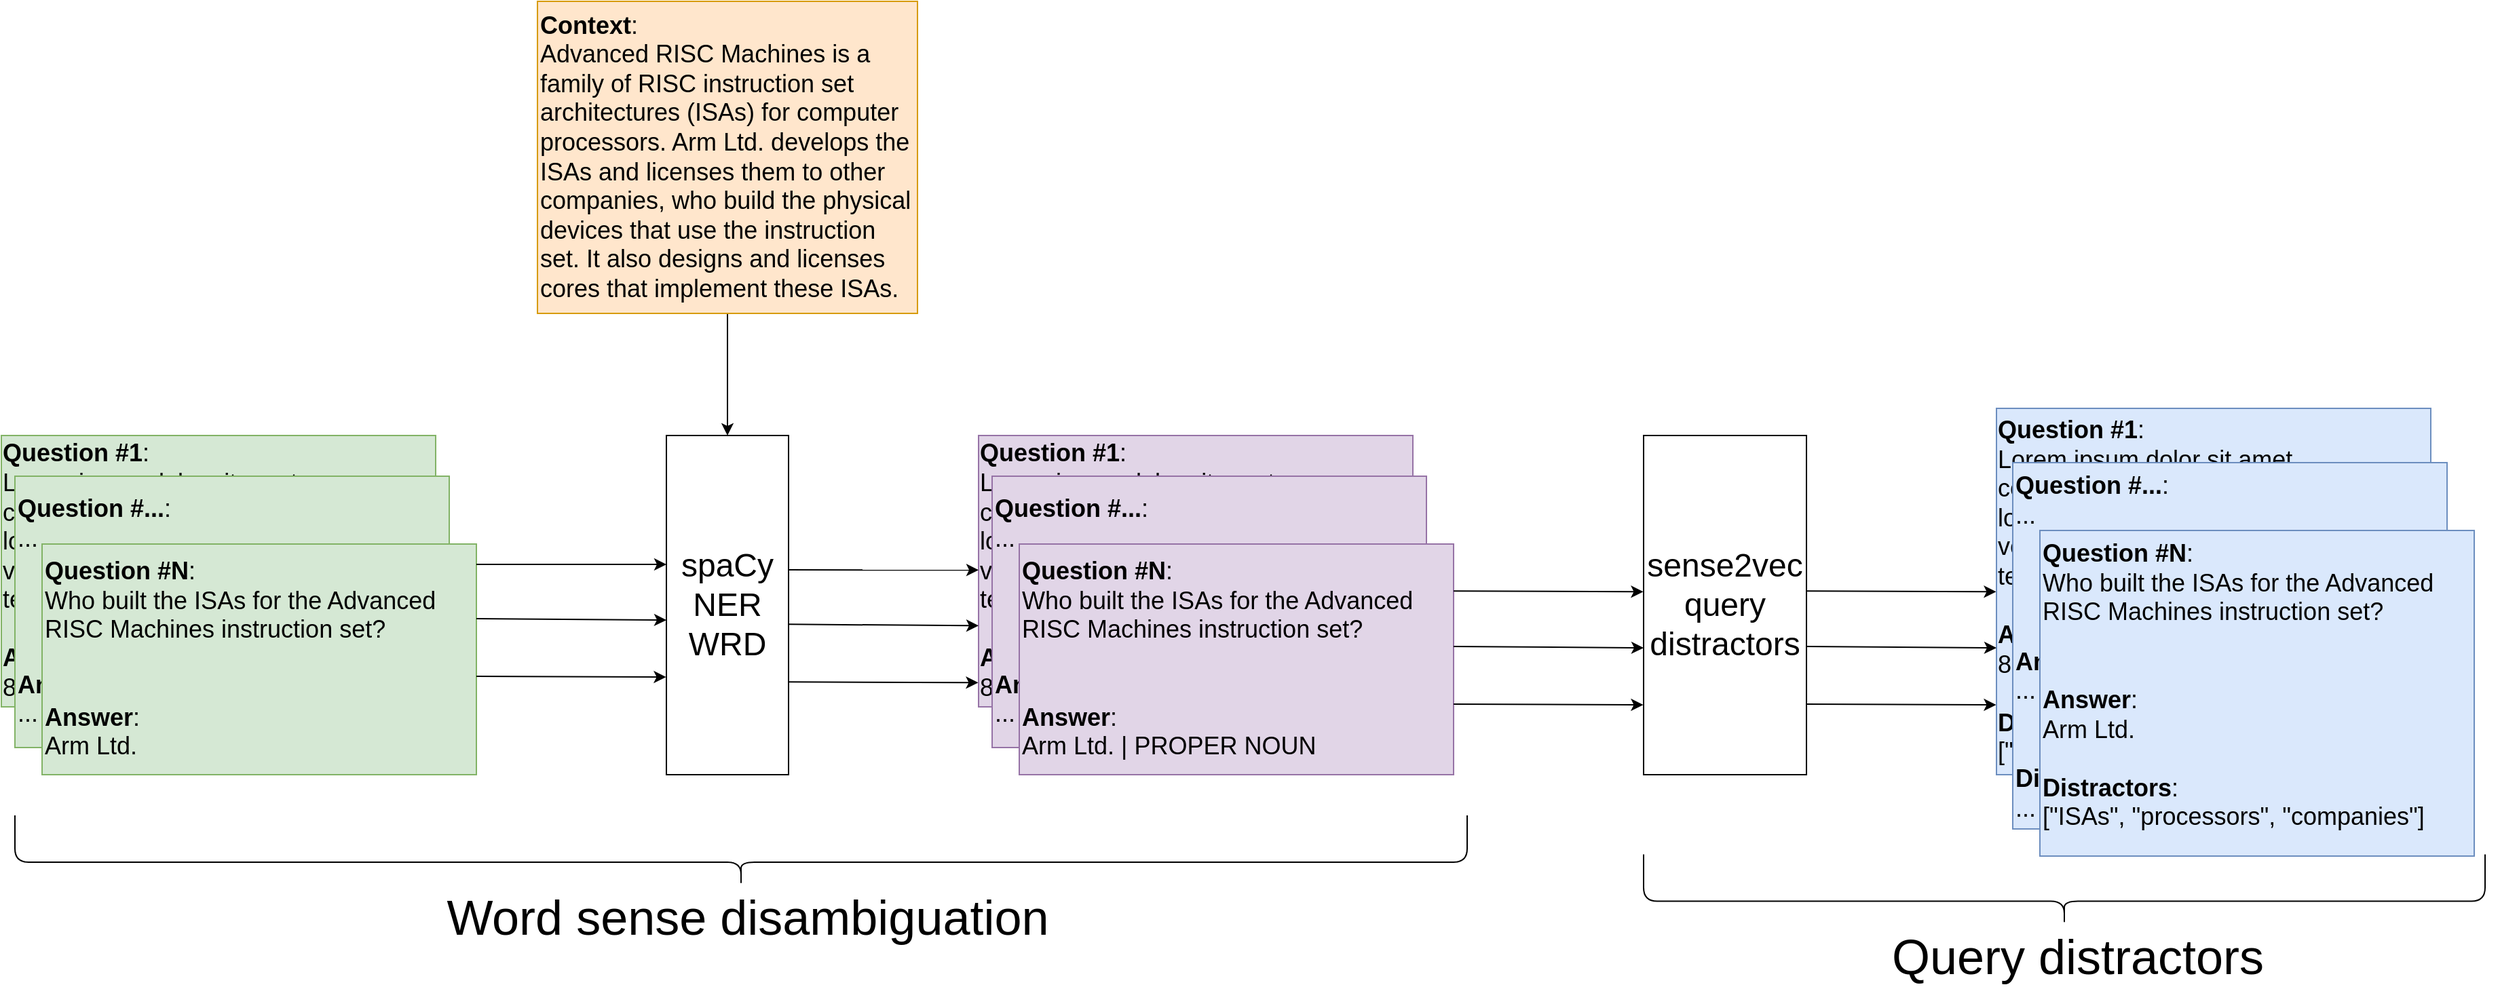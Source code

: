 <mxfile>
    <diagram name="Copy of Page-1 (3)" id="en5jN1JuUUvDt8BpaXVj">
        <mxGraphModel dx="1439" dy="1400" grid="1" gridSize="10" guides="1" tooltips="1" connect="1" arrows="1" fold="1" page="1" pageScale="1" pageWidth="827" pageHeight="1169" math="0" shadow="0">
            <root>
                <mxCell id="-LT4BJcV_25y6cEBkRZK-0"/>
                <mxCell id="-LT4BJcV_25y6cEBkRZK-1" parent="-LT4BJcV_25y6cEBkRZK-0"/>
                <mxCell id="5" value="" style="edgeStyle=none;html=1;fontSize=24;" parent="-LT4BJcV_25y6cEBkRZK-1" source="-LT4BJcV_25y6cEBkRZK-5" target="0" edge="1">
                    <mxGeometry relative="1" as="geometry"/>
                </mxCell>
                <mxCell id="-LT4BJcV_25y6cEBkRZK-5" value="&lt;font style=&quot;font-size: 18px;&quot;&gt;&lt;b style=&quot;&quot;&gt;Context&lt;/b&gt;:&lt;br&gt;Advanced RISC Machines is a family of RISC instruction set architectures (ISAs) for computer processors. Arm Ltd. develops the ISAs and licenses them to other companies, who build the physical devices that use the instruction set. It also designs and licenses cores that implement these ISAs.&lt;/font&gt;" style="rounded=0;whiteSpace=wrap;html=1;fontSize=18;align=left;fillColor=#ffe6cc;strokeColor=#d79b00;" parent="-LT4BJcV_25y6cEBkRZK-1" vertex="1">
                    <mxGeometry x="75" y="-180" width="280" height="230" as="geometry"/>
                </mxCell>
                <mxCell id="-LT4BJcV_25y6cEBkRZK-8" value="&lt;div style=&quot;text-align: left;&quot;&gt;&lt;b style=&quot;&quot;&gt;Question #1&lt;/b&gt;&lt;span style=&quot;&quot;&gt;:&lt;/span&gt;&lt;/div&gt;&lt;font style=&quot;font-size: 18px;&quot;&gt;&lt;div style=&quot;text-align: left;&quot;&gt;&lt;span style=&quot;&quot;&gt;Lorem ipsum dolor sit amet, consectetur adipiscing elit. Curabitur lorem ante, porttitor at diam vel, mattis vehicula sem. Cras ante massa, tempus sed risus id, ornare porta sem.&lt;/span&gt;&lt;/div&gt;&lt;div style=&quot;text-align: left;&quot;&gt;&lt;span style=&quot;&quot;&gt;&lt;br&gt;&lt;/span&gt;&lt;/div&gt;&lt;div style=&quot;text-align: left;&quot;&gt;&lt;b style=&quot;border-color: var(--border-color);&quot;&gt;Answer&lt;/b&gt;&lt;span style=&quot;border-color: var(--border-color);&quot;&gt;:&lt;/span&gt;&lt;span style=&quot;&quot;&gt;&lt;br&gt;&lt;/span&gt;&lt;/div&gt;&lt;div style=&quot;text-align: left;&quot;&gt;&lt;span style=&quot;border-color: var(--border-color);&quot;&gt;8&lt;/span&gt;&lt;/div&gt;&lt;/font&gt;" style="rounded=0;whiteSpace=wrap;html=1;fontSize=18;fillColor=#d5e8d4;strokeColor=#82b366;labelBackgroundColor=none;" parent="-LT4BJcV_25y6cEBkRZK-1" vertex="1">
                    <mxGeometry x="-320" y="140" width="320" height="200" as="geometry"/>
                </mxCell>
                <mxCell id="-LT4BJcV_25y6cEBkRZK-9" value="&lt;div style=&quot;&quot;&gt;&lt;b style=&quot;&quot;&gt;Question #...&lt;/b&gt;&lt;span style=&quot;&quot;&gt;:&lt;/span&gt;&lt;/div&gt;&lt;font style=&quot;font-size: 18px;&quot;&gt;&lt;div style=&quot;&quot;&gt;&lt;span style=&quot;&quot;&gt;...&lt;/span&gt;&lt;/div&gt;&lt;div style=&quot;&quot;&gt;&lt;span style=&quot;&quot;&gt;&lt;br&gt;&lt;/span&gt;&lt;/div&gt;&lt;div style=&quot;&quot;&gt;&lt;span style=&quot;&quot;&gt;&lt;br&gt;&lt;/span&gt;&lt;/div&gt;&lt;div style=&quot;&quot;&gt;&lt;span style=&quot;&quot;&gt;&lt;br&gt;&lt;/span&gt;&lt;/div&gt;&lt;div style=&quot;&quot;&gt;&lt;span style=&quot;&quot;&gt;&lt;br&gt;&lt;/span&gt;&lt;/div&gt;&lt;div style=&quot;&quot;&gt;&lt;b style=&quot;border-color: var(--border-color);&quot;&gt;Answer&lt;/b&gt;&lt;span style=&quot;border-color: var(--border-color);&quot;&gt;:&lt;/span&gt;&lt;span style=&quot;&quot;&gt;&lt;br&gt;&lt;/span&gt;&lt;/div&gt;&lt;div style=&quot;&quot;&gt;...&lt;/div&gt;&lt;/font&gt;" style="rounded=0;whiteSpace=wrap;html=1;fontSize=18;align=left;fillColor=#d5e8d4;strokeColor=#82b366;labelBackgroundColor=none;" parent="-LT4BJcV_25y6cEBkRZK-1" vertex="1">
                    <mxGeometry x="-310" y="170" width="320" height="200" as="geometry"/>
                </mxCell>
                <mxCell id="-LT4BJcV_25y6cEBkRZK-10" value="&lt;div style=&quot;&quot;&gt;&lt;b style=&quot;background-color: initial;&quot;&gt;Question #N&lt;/b&gt;&lt;span style=&quot;background-color: initial;&quot;&gt;:&lt;/span&gt;&lt;/div&gt;&lt;div style=&quot;&quot;&gt;&lt;span style=&quot;background-color: initial;&quot;&gt;Who built the ISAs for the Advanced RISC Machines instruction set?&lt;/span&gt;&lt;/div&gt;&lt;font style=&quot;font-size: 18px;&quot;&gt;&lt;div style=&quot;&quot;&gt;&lt;span style=&quot;background-color: rgb(255, 255, 255);&quot;&gt;&lt;br&gt;&lt;/span&gt;&lt;/div&gt;&lt;div style=&quot;&quot;&gt;&lt;br&gt;&lt;/div&gt;&lt;div style=&quot;&quot;&gt;&lt;b style=&quot;border-color: var(--border-color); background-color: initial;&quot;&gt;Answer&lt;/b&gt;&lt;span style=&quot;border-color: var(--border-color); background-color: initial;&quot;&gt;:&lt;/span&gt;&lt;span style=&quot;background-color: rgb(255, 255, 255);&quot;&gt;&lt;br&gt;&lt;/span&gt;&lt;/div&gt;&lt;div style=&quot;&quot;&gt;Arm Ltd.&lt;/div&gt;&lt;/font&gt;" style="rounded=0;whiteSpace=wrap;html=1;fontSize=18;align=left;fillColor=#d5e8d4;strokeColor=#82b366;" parent="-LT4BJcV_25y6cEBkRZK-1" vertex="1">
                    <mxGeometry x="-290" y="220" width="320" height="170" as="geometry"/>
                </mxCell>
                <mxCell id="-LT4BJcV_25y6cEBkRZK-19" value="&lt;div style=&quot;text-align: left;&quot;&gt;&lt;b style=&quot;&quot;&gt;Question #1&lt;/b&gt;&lt;span style=&quot;&quot;&gt;:&lt;/span&gt;&lt;/div&gt;&lt;font style=&quot;font-size: 18px;&quot;&gt;&lt;div style=&quot;text-align: left;&quot;&gt;&lt;span style=&quot;&quot;&gt;Lorem ipsum dolor sit amet, consectetur adipiscing elit. Curabitur lorem ante, porttitor at diam vel, mattis vehicula sem. Cras ante massa, tempus sed risus id, ornare porta sem.&lt;/span&gt;&lt;/div&gt;&lt;div style=&quot;text-align: left;&quot;&gt;&lt;span style=&quot;&quot;&gt;&lt;br&gt;&lt;/span&gt;&lt;/div&gt;&lt;div style=&quot;text-align: left;&quot;&gt;&lt;b style=&quot;border-color: var(--border-color);&quot;&gt;Answer&lt;/b&gt;&lt;span style=&quot;border-color: var(--border-color);&quot;&gt;:&lt;/span&gt;&lt;span style=&quot;&quot;&gt;&lt;br&gt;&lt;/span&gt;&lt;/div&gt;&lt;div style=&quot;text-align: left;&quot;&gt;&lt;span style=&quot;border-color: var(--border-color);&quot;&gt;8&lt;/span&gt;&lt;/div&gt;&lt;div style=&quot;text-align: left;&quot;&gt;&lt;span style=&quot;border-color: var(--border-color);&quot;&gt;&lt;br&gt;&lt;/span&gt;&lt;/div&gt;&lt;div style=&quot;text-align: left;&quot;&gt;&lt;span style=&quot;border-color: var(--border-color);&quot;&gt;&lt;div style=&quot;border-color: var(--border-color);&quot;&gt;&lt;b style=&quot;border-color: var(--border-color);&quot;&gt;Distractors&lt;/b&gt;&lt;span style=&quot;border-color: var(--border-color);&quot;&gt;:&lt;/span&gt;&lt;span style=&quot;border-color: var(--border-color);&quot;&gt;&lt;br style=&quot;border-color: var(--border-color);&quot;&gt;&lt;/span&gt;&lt;/div&gt;&lt;div style=&quot;border-color: var(--border-color);&quot;&gt;[&quot;5&quot;, &quot;6&quot;, &quot;7&quot;]&lt;/div&gt;&lt;/span&gt;&lt;/div&gt;&lt;/font&gt;" style="rounded=0;whiteSpace=wrap;html=1;fontSize=18;fillColor=#dae8fc;strokeColor=#6c8ebf;labelBackgroundColor=none;" parent="-LT4BJcV_25y6cEBkRZK-1" vertex="1">
                    <mxGeometry x="1150" y="120" width="320" height="270" as="geometry"/>
                </mxCell>
                <mxCell id="-LT4BJcV_25y6cEBkRZK-20" value="&lt;div style=&quot;&quot;&gt;&lt;b style=&quot;&quot;&gt;Question #...&lt;/b&gt;&lt;span style=&quot;&quot;&gt;:&lt;/span&gt;&lt;/div&gt;&lt;font style=&quot;font-size: 18px;&quot;&gt;&lt;div style=&quot;&quot;&gt;&lt;span style=&quot;&quot;&gt;...&lt;/span&gt;&lt;/div&gt;&lt;div style=&quot;&quot;&gt;&lt;span style=&quot;&quot;&gt;&lt;br&gt;&lt;/span&gt;&lt;/div&gt;&lt;div style=&quot;&quot;&gt;&lt;br&gt;&lt;/div&gt;&lt;div style=&quot;&quot;&gt;&lt;span style=&quot;&quot;&gt;&lt;br&gt;&lt;/span&gt;&lt;/div&gt;&lt;div style=&quot;&quot;&gt;&lt;span style=&quot;&quot;&gt;&lt;br&gt;&lt;/span&gt;&lt;/div&gt;&lt;div style=&quot;&quot;&gt;&lt;b style=&quot;border-color: var(--border-color);&quot;&gt;Answer&lt;/b&gt;&lt;span style=&quot;border-color: var(--border-color);&quot;&gt;:&lt;/span&gt;&lt;span style=&quot;&quot;&gt;&lt;br&gt;&lt;/span&gt;&lt;/div&gt;&lt;div style=&quot;&quot;&gt;...&lt;/div&gt;&lt;div style=&quot;&quot;&gt;&lt;span style=&quot;border-color: var(--border-color);&quot;&gt;&lt;br&gt;&lt;/span&gt;&lt;/div&gt;&lt;div style=&quot;&quot;&gt;&lt;span style=&quot;border-color: var(--border-color);&quot;&gt;&lt;br&gt;&lt;/span&gt;&lt;/div&gt;&lt;div style=&quot;&quot;&gt;&lt;span style=&quot;border-color: var(--border-color);&quot;&gt;&lt;div style=&quot;border-color: var(--border-color);&quot;&gt;&lt;b style=&quot;border-color: var(--border-color);&quot;&gt;Distractors&lt;/b&gt;&lt;span style=&quot;border-color: var(--border-color);&quot;&gt;:&lt;/span&gt;&lt;span style=&quot;border-color: var(--border-color);&quot;&gt;&lt;br style=&quot;border-color: var(--border-color);&quot;&gt;&lt;/span&gt;&lt;/div&gt;&lt;div style=&quot;border-color: var(--border-color);&quot;&gt;...&lt;/div&gt;&lt;/span&gt;&lt;/div&gt;&lt;/font&gt;" style="rounded=0;whiteSpace=wrap;html=1;fontSize=18;align=left;horizontal=1;verticalAlign=top;fillColor=#dae8fc;strokeColor=#6c8ebf;labelBackgroundColor=none;" parent="-LT4BJcV_25y6cEBkRZK-1" vertex="1">
                    <mxGeometry x="1162" y="160" width="320" height="270" as="geometry"/>
                </mxCell>
                <mxCell id="-LT4BJcV_25y6cEBkRZK-21" value="&lt;div style=&quot;&quot;&gt;&lt;b style=&quot;background-color: initial;&quot;&gt;Question #N&lt;/b&gt;&lt;span style=&quot;background-color: initial;&quot;&gt;:&lt;/span&gt;&lt;/div&gt;&lt;div style=&quot;&quot;&gt;&lt;span style=&quot;background-color: initial;&quot;&gt;Who built the ISAs for the Advanced RISC Machines instruction set?&lt;/span&gt;&lt;/div&gt;&lt;font style=&quot;font-size: 18px;&quot;&gt;&lt;div style=&quot;&quot;&gt;&lt;span style=&quot;background-color: rgb(255, 255, 255);&quot;&gt;&lt;br&gt;&lt;/span&gt;&lt;/div&gt;&lt;div style=&quot;&quot;&gt;&lt;br&gt;&lt;/div&gt;&lt;div style=&quot;&quot;&gt;&lt;b style=&quot;border-color: var(--border-color); background-color: initial;&quot;&gt;Answer&lt;/b&gt;&lt;span style=&quot;border-color: var(--border-color); background-color: initial;&quot;&gt;:&lt;/span&gt;&lt;span style=&quot;background-color: rgb(255, 255, 255);&quot;&gt;&lt;br&gt;&lt;/span&gt;&lt;/div&gt;&lt;div style=&quot;&quot;&gt;Arm Ltd.&lt;/div&gt;&lt;div style=&quot;&quot;&gt;&lt;br&gt;&lt;/div&gt;&lt;div style=&quot;&quot;&gt;&lt;div style=&quot;border-color: var(--border-color);&quot;&gt;&lt;b style=&quot;border-color: var(--border-color); background-color: initial;&quot;&gt;Distractors&lt;/b&gt;&lt;span style=&quot;border-color: var(--border-color); background-color: initial;&quot;&gt;:&lt;/span&gt;&lt;span style=&quot;border-color: var(--border-color); background-color: rgb(255, 255, 255);&quot;&gt;&lt;br style=&quot;border-color: var(--border-color);&quot;&gt;&lt;/span&gt;&lt;/div&gt;&lt;div style=&quot;border-color: var(--border-color);&quot;&gt;[&quot;ISAs&quot;, &quot;processors&quot;, &quot;companies&quot;]&lt;/div&gt;&lt;/div&gt;&lt;/font&gt;" style="rounded=0;whiteSpace=wrap;html=1;fontSize=18;align=left;verticalAlign=top;fillColor=#dae8fc;strokeColor=#6c8ebf;" parent="-LT4BJcV_25y6cEBkRZK-1" vertex="1">
                    <mxGeometry x="1182" y="210" width="320" height="240" as="geometry"/>
                </mxCell>
                <mxCell id="0" value="&lt;font style=&quot;font-size: 24px;&quot;&gt;spaCy&lt;br&gt;NER&lt;br&gt;WRD&lt;/font&gt;" style="rounded=0;whiteSpace=wrap;html=1;" parent="-LT4BJcV_25y6cEBkRZK-1" vertex="1">
                    <mxGeometry x="170" y="140" width="90" height="250" as="geometry"/>
                </mxCell>
                <mxCell id="1" value="" style="endArrow=classic;html=1;fontSize=24;entryX=0;entryY=0.5;entryDx=0;entryDy=0;" parent="-LT4BJcV_25y6cEBkRZK-1" edge="1">
                    <mxGeometry width="50" height="50" relative="1" as="geometry">
                        <mxPoint x="30" y="235" as="sourcePoint"/>
                        <mxPoint x="170" y="235" as="targetPoint"/>
                    </mxGeometry>
                </mxCell>
                <mxCell id="2" value="" style="endArrow=classic;html=1;fontSize=24;exitX=1;exitY=0.5;exitDx=0;exitDy=0;" parent="-LT4BJcV_25y6cEBkRZK-1" edge="1">
                    <mxGeometry width="50" height="50" relative="1" as="geometry">
                        <mxPoint x="30" y="275" as="sourcePoint"/>
                        <mxPoint x="170" y="276" as="targetPoint"/>
                    </mxGeometry>
                </mxCell>
                <mxCell id="3" value="" style="endArrow=classic;html=1;fontSize=24;exitX=1;exitY=0.75;exitDx=0;exitDy=0;entryX=-0.003;entryY=0.712;entryDx=0;entryDy=0;entryPerimeter=0;" parent="-LT4BJcV_25y6cEBkRZK-1" target="0" edge="1">
                    <mxGeometry width="50" height="50" relative="1" as="geometry">
                        <mxPoint x="30" y="317.5" as="sourcePoint"/>
                        <mxPoint x="166.49" y="319" as="targetPoint"/>
                    </mxGeometry>
                </mxCell>
                <mxCell id="6" value="&lt;div style=&quot;text-align: left;&quot;&gt;&lt;b style=&quot;&quot;&gt;Question #1&lt;/b&gt;&lt;span style=&quot;&quot;&gt;:&lt;/span&gt;&lt;/div&gt;&lt;font style=&quot;font-size: 18px;&quot;&gt;&lt;div style=&quot;text-align: left;&quot;&gt;&lt;span style=&quot;&quot;&gt;Lorem ipsum dolor sit amet, consectetur adipiscing elit. Curabitur lorem ante, porttitor at diam vel, mattis vehicula sem. Cras ante massa, tempus sed risus id, ornare porta sem.&lt;/span&gt;&lt;/div&gt;&lt;div style=&quot;text-align: left;&quot;&gt;&lt;span style=&quot;&quot;&gt;&lt;br&gt;&lt;/span&gt;&lt;/div&gt;&lt;div style=&quot;text-align: left;&quot;&gt;&lt;b style=&quot;border-color: var(--border-color);&quot;&gt;Answer&lt;/b&gt;&lt;span style=&quot;border-color: var(--border-color);&quot;&gt;:&lt;/span&gt;&lt;span style=&quot;&quot;&gt;&lt;br&gt;&lt;/span&gt;&lt;/div&gt;&lt;div style=&quot;text-align: left;&quot;&gt;&lt;span style=&quot;border-color: var(--border-color);&quot;&gt;8&lt;/span&gt;&lt;/div&gt;&lt;/font&gt;" style="rounded=0;whiteSpace=wrap;html=1;fontSize=18;fillColor=#e1d5e7;strokeColor=#9673a6;labelBackgroundColor=none;" parent="-LT4BJcV_25y6cEBkRZK-1" vertex="1">
                    <mxGeometry x="400" y="140" width="320" height="200" as="geometry"/>
                </mxCell>
                <mxCell id="7" value="&lt;div style=&quot;&quot;&gt;&lt;b style=&quot;&quot;&gt;Question #...&lt;/b&gt;&lt;span style=&quot;&quot;&gt;:&lt;/span&gt;&lt;/div&gt;&lt;font style=&quot;font-size: 18px;&quot;&gt;&lt;div style=&quot;&quot;&gt;&lt;span style=&quot;&quot;&gt;...&lt;/span&gt;&lt;/div&gt;&lt;div style=&quot;&quot;&gt;&lt;span style=&quot;&quot;&gt;&lt;br&gt;&lt;/span&gt;&lt;/div&gt;&lt;div style=&quot;&quot;&gt;&lt;span style=&quot;&quot;&gt;&lt;br&gt;&lt;/span&gt;&lt;/div&gt;&lt;div style=&quot;&quot;&gt;&lt;span style=&quot;&quot;&gt;&lt;br&gt;&lt;/span&gt;&lt;/div&gt;&lt;div style=&quot;&quot;&gt;&lt;span style=&quot;&quot;&gt;&lt;br&gt;&lt;/span&gt;&lt;/div&gt;&lt;div style=&quot;&quot;&gt;&lt;b style=&quot;border-color: var(--border-color);&quot;&gt;Answer&lt;/b&gt;&lt;span style=&quot;border-color: var(--border-color);&quot;&gt;:&lt;/span&gt;&lt;span style=&quot;&quot;&gt;&lt;br&gt;&lt;/span&gt;&lt;/div&gt;&lt;div style=&quot;&quot;&gt;...&lt;/div&gt;&lt;/font&gt;" style="rounded=0;whiteSpace=wrap;html=1;fontSize=18;align=left;fillColor=#e1d5e7;strokeColor=#9673a6;labelBackgroundColor=none;" parent="-LT4BJcV_25y6cEBkRZK-1" vertex="1">
                    <mxGeometry x="410" y="170" width="320" height="200" as="geometry"/>
                </mxCell>
                <mxCell id="8" value="&lt;div style=&quot;&quot;&gt;&lt;b style=&quot;background-color: initial;&quot;&gt;Question #N&lt;/b&gt;&lt;span style=&quot;background-color: initial;&quot;&gt;:&lt;/span&gt;&lt;/div&gt;&lt;div style=&quot;&quot;&gt;&lt;span style=&quot;background-color: initial;&quot;&gt;Who built the ISAs for the Advanced RISC Machines instruction set?&lt;/span&gt;&lt;/div&gt;&lt;font style=&quot;font-size: 18px;&quot;&gt;&lt;div style=&quot;&quot;&gt;&lt;span style=&quot;background-color: rgb(255, 255, 255);&quot;&gt;&lt;br&gt;&lt;/span&gt;&lt;/div&gt;&lt;div style=&quot;&quot;&gt;&lt;br&gt;&lt;/div&gt;&lt;div style=&quot;&quot;&gt;&lt;b style=&quot;border-color: var(--border-color); background-color: initial;&quot;&gt;Answer&lt;/b&gt;&lt;span style=&quot;border-color: var(--border-color); background-color: initial;&quot;&gt;:&lt;/span&gt;&lt;span style=&quot;background-color: rgb(255, 255, 255);&quot;&gt;&lt;br&gt;&lt;/span&gt;&lt;/div&gt;&lt;div style=&quot;&quot;&gt;Arm Ltd. | PROPER NOUN&lt;/div&gt;&lt;/font&gt;" style="rounded=0;whiteSpace=wrap;html=1;fontSize=18;align=left;fillColor=#e1d5e7;strokeColor=#9673a6;" parent="-LT4BJcV_25y6cEBkRZK-1" vertex="1">
                    <mxGeometry x="430" y="220" width="320" height="170" as="geometry"/>
                </mxCell>
                <mxCell id="w40bI6m4i_RoufdUebsX-8" value="" style="endArrow=classic;html=1;fontSize=24;entryX=0;entryY=0.5;entryDx=0;entryDy=0;" edge="1" parent="-LT4BJcV_25y6cEBkRZK-1">
                    <mxGeometry width="50" height="50" relative="1" as="geometry">
                        <mxPoint x="260" y="239" as="sourcePoint"/>
                        <mxPoint x="400" y="239.17" as="targetPoint"/>
                    </mxGeometry>
                </mxCell>
                <mxCell id="w40bI6m4i_RoufdUebsX-9" value="" style="endArrow=classic;html=1;fontSize=24;exitX=1;exitY=0.5;exitDx=0;exitDy=0;" edge="1" parent="-LT4BJcV_25y6cEBkRZK-1">
                    <mxGeometry width="50" height="50" relative="1" as="geometry">
                        <mxPoint x="260" y="279.17" as="sourcePoint"/>
                        <mxPoint x="400" y="280.17" as="targetPoint"/>
                    </mxGeometry>
                </mxCell>
                <mxCell id="w40bI6m4i_RoufdUebsX-10" value="" style="endArrow=classic;html=1;fontSize=24;exitX=1;exitY=0.75;exitDx=0;exitDy=0;entryX=-0.003;entryY=0.712;entryDx=0;entryDy=0;entryPerimeter=0;" edge="1" parent="-LT4BJcV_25y6cEBkRZK-1">
                    <mxGeometry width="50" height="50" relative="1" as="geometry">
                        <mxPoint x="260" y="321.67" as="sourcePoint"/>
                        <mxPoint x="399.73" y="322.17" as="targetPoint"/>
                    </mxGeometry>
                </mxCell>
                <mxCell id="w40bI6m4i_RoufdUebsX-11" value="&lt;font style=&quot;font-size: 24px;&quot;&gt;sense2vec&lt;br&gt;query&lt;br&gt;distractors&lt;/font&gt;" style="rounded=0;whiteSpace=wrap;html=1;" vertex="1" parent="-LT4BJcV_25y6cEBkRZK-1">
                    <mxGeometry x="890" y="140" width="120" height="250" as="geometry"/>
                </mxCell>
                <mxCell id="w40bI6m4i_RoufdUebsX-14" value="" style="endArrow=classic;html=1;fontSize=24;exitX=1;exitY=0.5;exitDx=0;exitDy=0;" edge="1" parent="-LT4BJcV_25y6cEBkRZK-1">
                    <mxGeometry width="50" height="50" relative="1" as="geometry">
                        <mxPoint x="750.0" y="295.5" as="sourcePoint"/>
                        <mxPoint x="890.0" y="296.5" as="targetPoint"/>
                    </mxGeometry>
                </mxCell>
                <mxCell id="w40bI6m4i_RoufdUebsX-15" value="" style="endArrow=classic;html=1;fontSize=24;exitX=1;exitY=0.75;exitDx=0;exitDy=0;entryX=-0.003;entryY=0.712;entryDx=0;entryDy=0;entryPerimeter=0;" edge="1" parent="-LT4BJcV_25y6cEBkRZK-1">
                    <mxGeometry width="50" height="50" relative="1" as="geometry">
                        <mxPoint x="750.0" y="338.0" as="sourcePoint"/>
                        <mxPoint x="889.73" y="338.5" as="targetPoint"/>
                    </mxGeometry>
                </mxCell>
                <mxCell id="w40bI6m4i_RoufdUebsX-17" value="" style="endArrow=classic;html=1;fontSize=24;exitX=1;exitY=0.5;exitDx=0;exitDy=0;" edge="1" parent="-LT4BJcV_25y6cEBkRZK-1">
                    <mxGeometry width="50" height="50" relative="1" as="geometry">
                        <mxPoint x="1010.0" y="295.5" as="sourcePoint"/>
                        <mxPoint x="1150.0" y="296.5" as="targetPoint"/>
                    </mxGeometry>
                </mxCell>
                <mxCell id="w40bI6m4i_RoufdUebsX-18" value="" style="endArrow=classic;html=1;fontSize=24;exitX=1;exitY=0.75;exitDx=0;exitDy=0;entryX=-0.003;entryY=0.712;entryDx=0;entryDy=0;entryPerimeter=0;" edge="1" parent="-LT4BJcV_25y6cEBkRZK-1">
                    <mxGeometry width="50" height="50" relative="1" as="geometry">
                        <mxPoint x="1010.0" y="338" as="sourcePoint"/>
                        <mxPoint x="1149.73" y="338.5" as="targetPoint"/>
                    </mxGeometry>
                </mxCell>
                <mxCell id="w40bI6m4i_RoufdUebsX-20" value="" style="endArrow=classic;html=1;fontSize=24;exitX=1;exitY=0.75;exitDx=0;exitDy=0;entryX=-0.003;entryY=0.712;entryDx=0;entryDy=0;entryPerimeter=0;" edge="1" parent="-LT4BJcV_25y6cEBkRZK-1">
                    <mxGeometry width="50" height="50" relative="1" as="geometry">
                        <mxPoint x="750.0" y="254.67" as="sourcePoint"/>
                        <mxPoint x="889.73" y="255.17" as="targetPoint"/>
                    </mxGeometry>
                </mxCell>
                <mxCell id="w40bI6m4i_RoufdUebsX-21" value="" style="endArrow=classic;html=1;fontSize=24;exitX=1;exitY=0.75;exitDx=0;exitDy=0;entryX=-0.003;entryY=0.712;entryDx=0;entryDy=0;entryPerimeter=0;" edge="1" parent="-LT4BJcV_25y6cEBkRZK-1">
                    <mxGeometry width="50" height="50" relative="1" as="geometry">
                        <mxPoint x="1010.0" y="254.67" as="sourcePoint"/>
                        <mxPoint x="1149.73" y="255.17" as="targetPoint"/>
                    </mxGeometry>
                </mxCell>
                <mxCell id="w40bI6m4i_RoufdUebsX-22" value="" style="shape=curlyBracket;whiteSpace=wrap;html=1;rounded=1;labelPosition=left;verticalLabelPosition=middle;align=right;verticalAlign=middle;fontSize=24;rotation=-90;size=0.342;" vertex="1" parent="-LT4BJcV_25y6cEBkRZK-1">
                    <mxGeometry x="198.75" y="-88.75" width="52.5" height="1070" as="geometry"/>
                </mxCell>
                <mxCell id="w40bI6m4i_RoufdUebsX-23" value="&lt;font style=&quot;font-size: 36px;&quot;&gt;Word sense disambiguation&lt;/font&gt;" style="text;html=1;strokeColor=none;fillColor=none;align=center;verticalAlign=middle;whiteSpace=wrap;rounded=0;fontSize=24;" vertex="1" parent="-LT4BJcV_25y6cEBkRZK-1">
                    <mxGeometry x="-300" y="480" width="1060" height="30" as="geometry"/>
                </mxCell>
                <mxCell id="w40bI6m4i_RoufdUebsX-25" value="" style="shape=curlyBracket;whiteSpace=wrap;html=1;rounded=1;labelPosition=left;verticalLabelPosition=middle;align=right;verticalAlign=middle;fontSize=24;rotation=-90;size=0.342;" vertex="1" parent="-LT4BJcV_25y6cEBkRZK-1">
                    <mxGeometry x="1173.75" y="165" width="52.5" height="620" as="geometry"/>
                </mxCell>
                <mxCell id="w40bI6m4i_RoufdUebsX-26" value="&lt;font style=&quot;font-size: 36px;&quot;&gt;Query distractors&lt;/font&gt;" style="text;html=1;strokeColor=none;fillColor=none;align=center;verticalAlign=middle;whiteSpace=wrap;rounded=0;fontSize=24;" vertex="1" parent="-LT4BJcV_25y6cEBkRZK-1">
                    <mxGeometry x="900" y="508.75" width="620" height="30" as="geometry"/>
                </mxCell>
            </root>
        </mxGraphModel>
    </diagram>
    <diagram name="Copy of Page-1 (2)" id="N_eRmoQqF92bxBQ9VahH">
        <mxGraphModel dx="2587" dy="665" grid="1" gridSize="10" guides="1" tooltips="1" connect="1" arrows="1" fold="1" page="1" pageScale="1" pageWidth="827" pageHeight="1169" math="0" shadow="0">
            <root>
                <mxCell id="aCFG1eql-jymo-9pYJY_-0"/>
                <mxCell id="aCFG1eql-jymo-9pYJY_-1" parent="aCFG1eql-jymo-9pYJY_-0"/>
                <mxCell id="aCFG1eql-jymo-9pYJY_-3" value="&lt;font style=&quot;font-size: 24px;&quot;&gt;Server&lt;/font&gt;" style="rounded=0;whiteSpace=wrap;html=1;fontStyle=1;verticalAlign=top;" parent="aCFG1eql-jymo-9pYJY_-1" vertex="1">
                    <mxGeometry x="10" width="1310" height="680" as="geometry"/>
                </mxCell>
                <mxCell id="aCFG1eql-jymo-9pYJY_-4" value="" style="rounded=0;whiteSpace=wrap;html=1;fontSize=18;dashed=1;dashPattern=8 8;" parent="aCFG1eql-jymo-9pYJY_-1" vertex="1">
                    <mxGeometry x="20" y="40" width="1270" height="480" as="geometry"/>
                </mxCell>
                <mxCell id="aCFG1eql-jymo-9pYJY_-5" value="&lt;b&gt;&lt;i&gt;&lt;font style=&quot;font-size: 24px;&quot;&gt;MCQ Generator Module&lt;/font&gt;&lt;/i&gt;&lt;/b&gt;" style="text;html=1;strokeColor=none;fillColor=none;align=center;verticalAlign=middle;whiteSpace=wrap;rounded=0;dashed=1;dashPattern=8 8;fontSize=18;" parent="aCFG1eql-jymo-9pYJY_-1" vertex="1">
                    <mxGeometry x="20" y="40" width="280" height="30" as="geometry"/>
                </mxCell>
                <mxCell id="aCFG1eql-jymo-9pYJY_-6" value="&lt;font style=&quot;font-size: 18px;&quot;&gt;&lt;b style=&quot;&quot;&gt;Context&lt;/b&gt;:&lt;br&gt;Advanced RISC Machines is a family of RISC instruction set architectures (ISAs) for computer processors. Arm Ltd. develops the ISAs and licenses them to other companies, who build the physical devices that use the instruction set. It also designs and licenses cores that implement these ISAs.&lt;/font&gt;" style="rounded=0;whiteSpace=wrap;html=1;fontSize=18;align=left;fillColor=#ffe6cc;strokeColor=#d79b00;" parent="aCFG1eql-jymo-9pYJY_-1" vertex="1">
                    <mxGeometry x="30" y="160" width="280" height="230" as="geometry"/>
                </mxCell>
                <mxCell id="aCFG1eql-jymo-9pYJY_-7" style="edgeStyle=none;html=1;entryX=0.5;entryY=0;entryDx=0;entryDy=0;fontSize=18;endArrow=none;endFill=0;startArrow=circle;startFill=1;exitX=0.5;exitY=1;exitDx=0;exitDy=0;" parent="aCFG1eql-jymo-9pYJY_-1" source="aCFG1eql-jymo-9pYJY_-6" target="aCFG1eql-jymo-9pYJY_-8" edge="1">
                    <mxGeometry relative="1" as="geometry">
                        <mxPoint x="210" y="410" as="sourcePoint"/>
                    </mxGeometry>
                </mxCell>
                <mxCell id="aCFG1eql-jymo-9pYJY_-8" value="&lt;b&gt;Text preprocessing&lt;/b&gt;" style="rounded=0;whiteSpace=wrap;html=1;fontSize=18;fillColor=#ffe6cc;strokeColor=#d79b00;" parent="aCFG1eql-jymo-9pYJY_-1" vertex="1">
                    <mxGeometry x="30" y="450" width="280" height="40" as="geometry"/>
                </mxCell>
                <mxCell id="aCFG1eql-jymo-9pYJY_-9" value="&lt;div style=&quot;text-align: left;&quot;&gt;&lt;b style=&quot;&quot;&gt;Question #1&lt;/b&gt;&lt;span style=&quot;&quot;&gt;:&lt;/span&gt;&lt;/div&gt;&lt;font style=&quot;font-size: 18px;&quot;&gt;&lt;div style=&quot;text-align: left;&quot;&gt;&lt;span style=&quot;&quot;&gt;Lorem ipsum dolor sit amet, consectetur adipiscing elit. Curabitur lorem ante, porttitor at diam vel, mattis vehicula sem. Cras ante massa, tempus sed risus id, ornare porta sem.&lt;/span&gt;&lt;/div&gt;&lt;div style=&quot;text-align: left;&quot;&gt;&lt;span style=&quot;&quot;&gt;&lt;br&gt;&lt;/span&gt;&lt;/div&gt;&lt;div style=&quot;text-align: left;&quot;&gt;&lt;b style=&quot;border-color: var(--border-color);&quot;&gt;Answer&lt;/b&gt;&lt;span style=&quot;border-color: var(--border-color);&quot;&gt;:&lt;/span&gt;&lt;span style=&quot;&quot;&gt;&lt;br&gt;&lt;/span&gt;&lt;/div&gt;&lt;div style=&quot;text-align: left;&quot;&gt;&lt;span style=&quot;border-color: var(--border-color);&quot;&gt;8&lt;/span&gt;&lt;/div&gt;&lt;/font&gt;" style="rounded=0;whiteSpace=wrap;html=1;fontSize=18;fillColor=#d5e8d4;strokeColor=#82b366;labelBackgroundColor=none;" parent="aCFG1eql-jymo-9pYJY_-1" vertex="1">
                    <mxGeometry x="430" y="150" width="320" height="200" as="geometry"/>
                </mxCell>
                <mxCell id="aCFG1eql-jymo-9pYJY_-10" value="&lt;div style=&quot;&quot;&gt;&lt;b style=&quot;&quot;&gt;Question #...&lt;/b&gt;&lt;span style=&quot;&quot;&gt;:&lt;/span&gt;&lt;/div&gt;&lt;font style=&quot;font-size: 18px;&quot;&gt;&lt;div style=&quot;&quot;&gt;&lt;span style=&quot;&quot;&gt;...&lt;/span&gt;&lt;/div&gt;&lt;div style=&quot;&quot;&gt;&lt;span style=&quot;&quot;&gt;&lt;br&gt;&lt;/span&gt;&lt;/div&gt;&lt;div style=&quot;&quot;&gt;&lt;span style=&quot;&quot;&gt;&lt;br&gt;&lt;/span&gt;&lt;/div&gt;&lt;div style=&quot;&quot;&gt;&lt;span style=&quot;&quot;&gt;&lt;br&gt;&lt;/span&gt;&lt;/div&gt;&lt;div style=&quot;&quot;&gt;&lt;span style=&quot;&quot;&gt;&lt;br&gt;&lt;/span&gt;&lt;/div&gt;&lt;div style=&quot;&quot;&gt;&lt;b style=&quot;border-color: var(--border-color);&quot;&gt;Answer&lt;/b&gt;&lt;span style=&quot;border-color: var(--border-color);&quot;&gt;:&lt;/span&gt;&lt;span style=&quot;&quot;&gt;&lt;br&gt;&lt;/span&gt;&lt;/div&gt;&lt;div style=&quot;&quot;&gt;...&lt;/div&gt;&lt;/font&gt;" style="rounded=0;whiteSpace=wrap;html=1;fontSize=18;align=left;fillColor=#d5e8d4;strokeColor=#82b366;labelBackgroundColor=none;" parent="aCFG1eql-jymo-9pYJY_-1" vertex="1">
                    <mxGeometry x="440" y="180" width="320" height="200" as="geometry"/>
                </mxCell>
                <mxCell id="aCFG1eql-jymo-9pYJY_-11" value="&lt;div style=&quot;&quot;&gt;&lt;b style=&quot;background-color: initial;&quot;&gt;Question #N&lt;/b&gt;&lt;span style=&quot;background-color: initial;&quot;&gt;:&lt;/span&gt;&lt;/div&gt;&lt;div style=&quot;&quot;&gt;&lt;span style=&quot;background-color: initial;&quot;&gt;Who built the ISAs for the Advanced RISC Machines instruction set?&lt;/span&gt;&lt;/div&gt;&lt;font style=&quot;font-size: 18px;&quot;&gt;&lt;div style=&quot;&quot;&gt;&lt;span style=&quot;background-color: rgb(255, 255, 255);&quot;&gt;&lt;br&gt;&lt;/span&gt;&lt;/div&gt;&lt;div style=&quot;&quot;&gt;&lt;br&gt;&lt;/div&gt;&lt;div style=&quot;&quot;&gt;&lt;b style=&quot;border-color: var(--border-color); background-color: initial;&quot;&gt;Answer&lt;/b&gt;&lt;span style=&quot;border-color: var(--border-color); background-color: initial;&quot;&gt;:&lt;/span&gt;&lt;span style=&quot;background-color: rgb(255, 255, 255);&quot;&gt;&lt;br&gt;&lt;/span&gt;&lt;/div&gt;&lt;div style=&quot;&quot;&gt;Arm Ltd.&lt;/div&gt;&lt;/font&gt;" style="rounded=0;whiteSpace=wrap;html=1;fontSize=18;align=left;fillColor=#d5e8d4;strokeColor=#82b366;" parent="aCFG1eql-jymo-9pYJY_-1" vertex="1">
                    <mxGeometry x="460" y="230" width="320" height="170" as="geometry"/>
                </mxCell>
                <mxCell id="aCFG1eql-jymo-9pYJY_-12" value="" style="rounded=0;whiteSpace=wrap;html=1;fontSize=18;dashed=1;dashPattern=8 8;" parent="aCFG1eql-jymo-9pYJY_-1" vertex="1">
                    <mxGeometry x="19" y="540" width="1271" height="120" as="geometry"/>
                </mxCell>
                <mxCell id="aCFG1eql-jymo-9pYJY_-13" style="edgeStyle=none;html=1;entryX=0.5;entryY=0;entryDx=0;entryDy=0;fontFamily=Helvetica;fontSize=24;startArrow=none;startFill=0;endArrow=block;endFill=0;endSize=15;" parent="aCFG1eql-jymo-9pYJY_-1" source="aCFG1eql-jymo-9pYJY_-15" target="aCFG1eql-jymo-9pYJY_-18" edge="1">
                    <mxGeometry relative="1" as="geometry"/>
                </mxCell>
                <mxCell id="aCFG1eql-jymo-9pYJY_-14" style="edgeStyle=none;html=1;entryX=0;entryY=0.5;entryDx=0;entryDy=0;fontSize=18;" parent="aCFG1eql-jymo-9pYJY_-1" source="aCFG1eql-jymo-9pYJY_-15" target="aCFG1eql-jymo-9pYJY_-25" edge="1">
                    <mxGeometry relative="1" as="geometry"/>
                </mxCell>
                <mxCell id="aCFG1eql-jymo-9pYJY_-15" value="&lt;b&gt;Question-answer generation&amp;nbsp;&lt;/b&gt;" style="rounded=0;whiteSpace=wrap;html=1;fontSize=18;fillColor=#d5e8d4;strokeColor=#82b366;" parent="aCFG1eql-jymo-9pYJY_-1" vertex="1">
                    <mxGeometry x="460" y="450" width="320" height="40" as="geometry"/>
                </mxCell>
                <mxCell id="aCFG1eql-jymo-9pYJY_-16" value="" style="endArrow=classic;html=1;fontFamily=Helvetica;fontSize=18;exitX=1;exitY=0.5;exitDx=0;exitDy=0;entryX=0;entryY=0.5;entryDx=0;entryDy=0;" parent="aCFG1eql-jymo-9pYJY_-1" source="aCFG1eql-jymo-9pYJY_-8" target="aCFG1eql-jymo-9pYJY_-15" edge="1">
                    <mxGeometry width="50" height="50" relative="1" as="geometry">
                        <mxPoint x="210" y="550" as="sourcePoint"/>
                        <mxPoint x="260" y="500" as="targetPoint"/>
                    </mxGeometry>
                </mxCell>
                <mxCell id="aCFG1eql-jymo-9pYJY_-17" value="&lt;b&gt;&lt;i&gt;&lt;font style=&quot;font-size: 24px;&quot;&gt;ML Models&lt;/font&gt;&lt;/i&gt;&lt;/b&gt;" style="text;html=1;strokeColor=none;fillColor=none;align=left;verticalAlign=middle;whiteSpace=wrap;rounded=0;dashed=1;dashPattern=8 8;fontSize=18;" parent="aCFG1eql-jymo-9pYJY_-1" vertex="1">
                    <mxGeometry x="19" y="540" width="210" height="30" as="geometry"/>
                </mxCell>
                <mxCell id="aCFG1eql-jymo-9pYJY_-18" value="T5-base&lt;br&gt;Multitask Question-Answer Generation" style="rounded=0;whiteSpace=wrap;html=1;fontSize=18;fillColor=#d5e8d4;strokeColor=#82b366;" parent="aCFG1eql-jymo-9pYJY_-1" vertex="1">
                    <mxGeometry x="450" y="575" width="340" height="70" as="geometry"/>
                </mxCell>
                <mxCell id="aCFG1eql-jymo-9pYJY_-19" style="edgeStyle=none;html=1;entryX=0.5;entryY=0;entryDx=0;entryDy=0;fontSize=18;endArrow=none;endFill=0;startArrow=circle;startFill=1;exitX=0.5;exitY=1;exitDx=0;exitDy=0;" parent="aCFG1eql-jymo-9pYJY_-1" source="aCFG1eql-jymo-9pYJY_-11" target="aCFG1eql-jymo-9pYJY_-15" edge="1">
                    <mxGeometry relative="1" as="geometry">
                        <mxPoint x="180" y="400" as="sourcePoint"/>
                        <mxPoint x="180" y="460" as="targetPoint"/>
                    </mxGeometry>
                </mxCell>
                <mxCell id="aCFG1eql-jymo-9pYJY_-22" value="&lt;div style=&quot;text-align: left;&quot;&gt;&lt;b style=&quot;&quot;&gt;Question #1&lt;/b&gt;&lt;span style=&quot;&quot;&gt;:&lt;/span&gt;&lt;/div&gt;&lt;font style=&quot;font-size: 18px;&quot;&gt;&lt;div style=&quot;text-align: left;&quot;&gt;&lt;span style=&quot;&quot;&gt;Lorem ipsum dolor sit amet, consectetur adipiscing elit. Curabitur lorem ante, porttitor at diam vel, mattis vehicula sem. Cras ante massa, tempus sed risus id, ornare porta sem.&lt;/span&gt;&lt;/div&gt;&lt;div style=&quot;text-align: left;&quot;&gt;&lt;span style=&quot;&quot;&gt;&lt;br&gt;&lt;/span&gt;&lt;/div&gt;&lt;div style=&quot;text-align: left;&quot;&gt;&lt;b style=&quot;border-color: var(--border-color);&quot;&gt;Answer&lt;/b&gt;&lt;span style=&quot;border-color: var(--border-color);&quot;&gt;:&lt;/span&gt;&lt;span style=&quot;&quot;&gt;&lt;br&gt;&lt;/span&gt;&lt;/div&gt;&lt;div style=&quot;text-align: left;&quot;&gt;&lt;span style=&quot;border-color: var(--border-color);&quot;&gt;8&lt;/span&gt;&lt;/div&gt;&lt;div style=&quot;text-align: left;&quot;&gt;&lt;span style=&quot;border-color: var(--border-color);&quot;&gt;&lt;br&gt;&lt;/span&gt;&lt;/div&gt;&lt;div style=&quot;text-align: left;&quot;&gt;&lt;span style=&quot;border-color: var(--border-color);&quot;&gt;&lt;div style=&quot;border-color: var(--border-color);&quot;&gt;&lt;b style=&quot;border-color: var(--border-color);&quot;&gt;Distractors&lt;/b&gt;&lt;span style=&quot;border-color: var(--border-color);&quot;&gt;:&lt;/span&gt;&lt;span style=&quot;border-color: var(--border-color);&quot;&gt;&lt;br style=&quot;border-color: var(--border-color);&quot;&gt;&lt;/span&gt;&lt;/div&gt;&lt;div style=&quot;border-color: var(--border-color);&quot;&gt;[&quot;5&quot;, &quot;6&quot;, &quot;7&quot;]&lt;/div&gt;&lt;/span&gt;&lt;/div&gt;&lt;/font&gt;" style="rounded=0;whiteSpace=wrap;html=1;fontSize=18;fillColor=#dae8fc;strokeColor=#6c8ebf;labelBackgroundColor=none;" parent="aCFG1eql-jymo-9pYJY_-1" vertex="1">
                    <mxGeometry x="898" y="70" width="320" height="270" as="geometry"/>
                </mxCell>
                <mxCell id="aCFG1eql-jymo-9pYJY_-23" value="&lt;div style=&quot;&quot;&gt;&lt;b style=&quot;&quot;&gt;Question #...&lt;/b&gt;&lt;span style=&quot;&quot;&gt;:&lt;/span&gt;&lt;/div&gt;&lt;font style=&quot;font-size: 18px;&quot;&gt;&lt;div style=&quot;&quot;&gt;&lt;span style=&quot;&quot;&gt;...&lt;/span&gt;&lt;/div&gt;&lt;div style=&quot;&quot;&gt;&lt;span style=&quot;&quot;&gt;&lt;br&gt;&lt;/span&gt;&lt;/div&gt;&lt;div style=&quot;&quot;&gt;&lt;br&gt;&lt;/div&gt;&lt;div style=&quot;&quot;&gt;&lt;span style=&quot;&quot;&gt;&lt;br&gt;&lt;/span&gt;&lt;/div&gt;&lt;div style=&quot;&quot;&gt;&lt;span style=&quot;&quot;&gt;&lt;br&gt;&lt;/span&gt;&lt;/div&gt;&lt;div style=&quot;&quot;&gt;&lt;b style=&quot;border-color: var(--border-color);&quot;&gt;Answer&lt;/b&gt;&lt;span style=&quot;border-color: var(--border-color);&quot;&gt;:&lt;/span&gt;&lt;span style=&quot;&quot;&gt;&lt;br&gt;&lt;/span&gt;&lt;/div&gt;&lt;div style=&quot;&quot;&gt;...&lt;/div&gt;&lt;div style=&quot;&quot;&gt;&lt;span style=&quot;border-color: var(--border-color);&quot;&gt;&lt;br&gt;&lt;/span&gt;&lt;/div&gt;&lt;div style=&quot;&quot;&gt;&lt;span style=&quot;border-color: var(--border-color);&quot;&gt;&lt;br&gt;&lt;/span&gt;&lt;/div&gt;&lt;div style=&quot;&quot;&gt;&lt;span style=&quot;border-color: var(--border-color);&quot;&gt;&lt;div style=&quot;border-color: var(--border-color);&quot;&gt;&lt;b style=&quot;border-color: var(--border-color);&quot;&gt;Distractors&lt;/b&gt;&lt;span style=&quot;border-color: var(--border-color);&quot;&gt;:&lt;/span&gt;&lt;span style=&quot;border-color: var(--border-color);&quot;&gt;&lt;br style=&quot;border-color: var(--border-color);&quot;&gt;&lt;/span&gt;&lt;/div&gt;&lt;div style=&quot;border-color: var(--border-color);&quot;&gt;...&lt;/div&gt;&lt;/span&gt;&lt;/div&gt;&lt;/font&gt;" style="rounded=0;whiteSpace=wrap;html=1;fontSize=18;align=left;horizontal=1;verticalAlign=top;fillColor=#dae8fc;strokeColor=#6c8ebf;labelBackgroundColor=none;" parent="aCFG1eql-jymo-9pYJY_-1" vertex="1">
                    <mxGeometry x="910" y="110" width="320" height="270" as="geometry"/>
                </mxCell>
                <mxCell id="aCFG1eql-jymo-9pYJY_-24" value="&lt;div style=&quot;&quot;&gt;&lt;b style=&quot;background-color: initial;&quot;&gt;Question #N&lt;/b&gt;&lt;span style=&quot;background-color: initial;&quot;&gt;:&lt;/span&gt;&lt;/div&gt;&lt;div style=&quot;&quot;&gt;&lt;span style=&quot;background-color: initial;&quot;&gt;Who built the ISAs for the Advanced RISC Machines instruction set?&lt;/span&gt;&lt;/div&gt;&lt;font style=&quot;font-size: 18px;&quot;&gt;&lt;div style=&quot;&quot;&gt;&lt;span style=&quot;background-color: rgb(255, 255, 255);&quot;&gt;&lt;br&gt;&lt;/span&gt;&lt;/div&gt;&lt;div style=&quot;&quot;&gt;&lt;br&gt;&lt;/div&gt;&lt;div style=&quot;&quot;&gt;&lt;b style=&quot;border-color: var(--border-color); background-color: initial;&quot;&gt;Answer&lt;/b&gt;&lt;span style=&quot;border-color: var(--border-color); background-color: initial;&quot;&gt;:&lt;/span&gt;&lt;span style=&quot;background-color: rgb(255, 255, 255);&quot;&gt;&lt;br&gt;&lt;/span&gt;&lt;/div&gt;&lt;div style=&quot;&quot;&gt;Arm Ltd.&lt;/div&gt;&lt;div style=&quot;&quot;&gt;&lt;br&gt;&lt;/div&gt;&lt;div style=&quot;&quot;&gt;&lt;div style=&quot;border-color: var(--border-color);&quot;&gt;&lt;b style=&quot;border-color: var(--border-color); background-color: initial;&quot;&gt;Distractors&lt;/b&gt;&lt;span style=&quot;border-color: var(--border-color); background-color: initial;&quot;&gt;:&lt;/span&gt;&lt;span style=&quot;border-color: var(--border-color); background-color: rgb(255, 255, 255);&quot;&gt;&lt;br style=&quot;border-color: var(--border-color);&quot;&gt;&lt;/span&gt;&lt;/div&gt;&lt;div style=&quot;border-color: var(--border-color);&quot;&gt;[&quot;ISAs&quot;, &quot;processors&quot;, &quot;companies&quot;]&lt;/div&gt;&lt;/div&gt;&lt;/font&gt;" style="rounded=0;whiteSpace=wrap;html=1;fontSize=18;align=left;verticalAlign=top;fillColor=#dae8fc;strokeColor=#6c8ebf;" parent="aCFG1eql-jymo-9pYJY_-1" vertex="1">
                    <mxGeometry x="930" y="160" width="320" height="240" as="geometry"/>
                </mxCell>
                <mxCell id="aCFG1eql-jymo-9pYJY_-25" value="&lt;b&gt;Distractor generation&amp;nbsp;&lt;/b&gt;" style="rounded=0;whiteSpace=wrap;html=1;fontSize=18;fillColor=#dae8fc;strokeColor=#6c8ebf;" parent="aCFG1eql-jymo-9pYJY_-1" vertex="1">
                    <mxGeometry x="914" y="450" width="352" height="40" as="geometry"/>
                </mxCell>
                <mxCell id="aCFG1eql-jymo-9pYJY_-26" style="edgeStyle=none;html=1;entryX=0.5;entryY=0;entryDx=0;entryDy=0;fontSize=18;endArrow=none;endFill=0;startArrow=circle;startFill=1;exitX=0.5;exitY=1;exitDx=0;exitDy=0;" parent="aCFG1eql-jymo-9pYJY_-1" source="aCFG1eql-jymo-9pYJY_-24" target="aCFG1eql-jymo-9pYJY_-25" edge="1">
                    <mxGeometry relative="1" as="geometry">
                        <mxPoint x="630" y="410" as="sourcePoint"/>
                        <mxPoint x="630" y="460" as="targetPoint"/>
                    </mxGeometry>
                </mxCell>
                <mxCell id="aCFG1eql-jymo-9pYJY_-27" value="spaCy + Sense2vec&lt;br&gt;Distractor Generation" style="rounded=0;whiteSpace=wrap;html=1;fontSize=18;fillColor=#dae8fc;strokeColor=#6c8ebf;" parent="aCFG1eql-jymo-9pYJY_-1" vertex="1">
                    <mxGeometry x="920" y="575" width="340" height="70" as="geometry"/>
                </mxCell>
                <mxCell id="aCFG1eql-jymo-9pYJY_-28" style="edgeStyle=none;html=1;entryX=0.5;entryY=0;entryDx=0;entryDy=0;fontFamily=Helvetica;fontSize=24;startArrow=none;startFill=0;endArrow=block;endFill=0;endSize=15;exitX=0.5;exitY=1;exitDx=0;exitDy=0;" parent="aCFG1eql-jymo-9pYJY_-1" source="aCFG1eql-jymo-9pYJY_-25" target="aCFG1eql-jymo-9pYJY_-27" edge="1">
                    <mxGeometry relative="1" as="geometry">
                        <mxPoint x="630" y="500" as="sourcePoint"/>
                        <mxPoint x="630" y="585" as="targetPoint"/>
                    </mxGeometry>
                </mxCell>
                <mxCell id="v_rT343SbBZt1YdKkpyl-0" value="&lt;font style=&quot;font-size: 24px;&quot;&gt;Client&lt;/font&gt;" style="rounded=0;whiteSpace=wrap;html=1;fontStyle=1" parent="aCFG1eql-jymo-9pYJY_-1" vertex="1">
                    <mxGeometry x="-200" width="90" height="680" as="geometry"/>
                </mxCell>
                <mxCell id="u8CcwuBdRNlvw8mRXkdl-0" value="" style="endArrow=classic;html=1;fontSize=18;exitX=1;exitY=0.5;exitDx=0;exitDy=0;entryX=0;entryY=0.5;entryDx=0;entryDy=0;" parent="aCFG1eql-jymo-9pYJY_-1" source="v_rT343SbBZt1YdKkpyl-0" target="aCFG1eql-jymo-9pYJY_-3" edge="1">
                    <mxGeometry relative="1" as="geometry">
                        <mxPoint x="-130" y="400" as="sourcePoint"/>
                        <mxPoint x="-30" y="400" as="targetPoint"/>
                    </mxGeometry>
                </mxCell>
                <mxCell id="u8CcwuBdRNlvw8mRXkdl-1" value="&lt;font style=&quot;font-size: 18px;&quot;&gt;REST API&lt;/font&gt;" style="edgeLabel;resizable=0;html=1;align=center;verticalAlign=middle;fontSize=18;" parent="u8CcwuBdRNlvw8mRXkdl-0" connectable="0" vertex="1">
                    <mxGeometry relative="1" as="geometry"/>
                </mxCell>
            </root>
        </mxGraphModel>
    </diagram>
    <diagram name="Copy of Page-1" id="8oYPXBHQdbNVuUZrn4EM">
        <mxGraphModel dx="2235" dy="532" grid="1" gridSize="10" guides="1" tooltips="1" connect="1" arrows="1" fold="1" page="1" pageScale="1" pageWidth="827" pageHeight="1169" math="0" shadow="0">
            <root>
                <mxCell id="cKXsBEh2mnzxp_OMoGhj-0"/>
                <mxCell id="cKXsBEh2mnzxp_OMoGhj-1" parent="cKXsBEh2mnzxp_OMoGhj-0"/>
                <mxCell id="cKXsBEh2mnzxp_OMoGhj-2" value="&lt;font style=&quot;font-size: 24px;&quot;&gt;Client&lt;/font&gt;" style="rounded=0;whiteSpace=wrap;html=1;fontStyle=1" parent="cKXsBEh2mnzxp_OMoGhj-1" vertex="1">
                    <mxGeometry x="-210" width="90" height="1030" as="geometry"/>
                </mxCell>
                <mxCell id="cKXsBEh2mnzxp_OMoGhj-3" value="&lt;font style=&quot;font-size: 24px;&quot;&gt;Server&lt;/font&gt;" style="rounded=0;whiteSpace=wrap;html=1;fontStyle=1;verticalAlign=top;" parent="cKXsBEh2mnzxp_OMoGhj-1" vertex="1">
                    <mxGeometry x="10" width="1310" height="1030" as="geometry"/>
                </mxCell>
                <mxCell id="cKXsBEh2mnzxp_OMoGhj-4" value="" style="rounded=0;whiteSpace=wrap;html=1;fontSize=18;dashed=1;dashPattern=8 8;" parent="cKXsBEh2mnzxp_OMoGhj-1" vertex="1">
                    <mxGeometry x="20" y="40" width="780" height="970" as="geometry"/>
                </mxCell>
                <mxCell id="cKXsBEh2mnzxp_OMoGhj-5" value="&lt;b&gt;&lt;i&gt;&lt;font style=&quot;font-size: 24px;&quot;&gt;MCQ Generator Module&lt;/font&gt;&lt;/i&gt;&lt;/b&gt;" style="text;html=1;strokeColor=none;fillColor=none;align=center;verticalAlign=middle;whiteSpace=wrap;rounded=0;dashed=1;dashPattern=8 8;fontSize=18;" parent="cKXsBEh2mnzxp_OMoGhj-1" vertex="1">
                    <mxGeometry x="20" y="40" width="280" height="30" as="geometry"/>
                </mxCell>
                <mxCell id="cKXsBEh2mnzxp_OMoGhj-6" value="&lt;font style=&quot;font-size: 18px;&quot;&gt;&lt;b style=&quot;&quot;&gt;Context&lt;/b&gt;:&lt;br&gt;Advanced RISC Machines is a family of RISC instruction set architectures (ISAs) for computer processors. Arm Ltd. develops the ISAs and licenses them to other companies, who build the physical devices that use the instruction set. It also designs and licenses cores that implement these ISAs.&lt;/font&gt;" style="rounded=0;whiteSpace=wrap;html=1;fontSize=18;align=left;" parent="cKXsBEh2mnzxp_OMoGhj-1" vertex="1">
                    <mxGeometry x="30" y="80" width="280" height="230" as="geometry"/>
                </mxCell>
                <mxCell id="cKXsBEh2mnzxp_OMoGhj-7" style="edgeStyle=none;html=1;entryX=0;entryY=0.5;entryDx=0;entryDy=0;fontSize=18;endArrow=none;endFill=0;startArrow=circle;startFill=1;exitX=1;exitY=0.5;exitDx=0;exitDy=0;" parent="cKXsBEh2mnzxp_OMoGhj-1" source="cKXsBEh2mnzxp_OMoGhj-6" target="cKXsBEh2mnzxp_OMoGhj-8" edge="1">
                    <mxGeometry relative="1" as="geometry">
                        <mxPoint x="200" y="330" as="sourcePoint"/>
                    </mxGeometry>
                </mxCell>
                <mxCell id="cKXsBEh2mnzxp_OMoGhj-8" value="&lt;b&gt;Text preprocessing&lt;/b&gt;" style="rounded=0;whiteSpace=wrap;html=1;fontSize=18;" parent="cKXsBEh2mnzxp_OMoGhj-1" vertex="1">
                    <mxGeometry x="470" y="175" width="280" height="40" as="geometry"/>
                </mxCell>
                <mxCell id="cKXsBEh2mnzxp_OMoGhj-9" value="&lt;div style=&quot;text-align: left;&quot;&gt;&lt;b style=&quot;background-color: initial;&quot;&gt;Question #1&lt;/b&gt;&lt;span style=&quot;background-color: initial;&quot;&gt;:&lt;/span&gt;&lt;/div&gt;&lt;font style=&quot;font-size: 18px;&quot;&gt;&lt;div style=&quot;text-align: left;&quot;&gt;&lt;span style=&quot;background-color: rgb(255, 255, 255);&quot;&gt;Lorem ipsum dolor sit amet, consectetur adipiscing elit. Curabitur lorem ante, porttitor at diam vel, mattis vehicula sem. Cras ante massa, tempus sed risus id, ornare porta sem.&lt;/span&gt;&lt;/div&gt;&lt;div style=&quot;text-align: left;&quot;&gt;&lt;span style=&quot;background-color: rgb(255, 255, 255);&quot;&gt;&lt;br&gt;&lt;/span&gt;&lt;/div&gt;&lt;div style=&quot;text-align: left;&quot;&gt;&lt;b style=&quot;border-color: var(--border-color); background-color: initial;&quot;&gt;Answer&lt;/b&gt;&lt;span style=&quot;border-color: var(--border-color); background-color: initial;&quot;&gt;:&lt;/span&gt;&lt;span style=&quot;background-color: rgb(255, 255, 255);&quot;&gt;&lt;br&gt;&lt;/span&gt;&lt;/div&gt;&lt;div style=&quot;text-align: left;&quot;&gt;&lt;span style=&quot;border-color: var(--border-color); background-color: initial;&quot;&gt;8&lt;/span&gt;&lt;/div&gt;&lt;/font&gt;" style="rounded=0;whiteSpace=wrap;html=1;fontSize=18;" parent="cKXsBEh2mnzxp_OMoGhj-1" vertex="1">
                    <mxGeometry x="20" y="360" width="320" height="200" as="geometry"/>
                </mxCell>
                <mxCell id="cKXsBEh2mnzxp_OMoGhj-10" value="&lt;div style=&quot;&quot;&gt;&lt;b style=&quot;background-color: initial;&quot;&gt;Question #...&lt;/b&gt;&lt;span style=&quot;background-color: initial;&quot;&gt;:&lt;/span&gt;&lt;/div&gt;&lt;font style=&quot;font-size: 18px;&quot;&gt;&lt;div style=&quot;&quot;&gt;&lt;span style=&quot;background-color: rgb(255, 255, 255);&quot;&gt;...&lt;/span&gt;&lt;/div&gt;&lt;div style=&quot;&quot;&gt;&lt;span style=&quot;background-color: rgb(255, 255, 255);&quot;&gt;&lt;br&gt;&lt;/span&gt;&lt;/div&gt;&lt;div style=&quot;&quot;&gt;&lt;span style=&quot;background-color: rgb(255, 255, 255);&quot;&gt;&lt;br&gt;&lt;/span&gt;&lt;/div&gt;&lt;div style=&quot;&quot;&gt;&lt;span style=&quot;background-color: rgb(255, 255, 255);&quot;&gt;&lt;br&gt;&lt;/span&gt;&lt;/div&gt;&lt;div style=&quot;&quot;&gt;&lt;span style=&quot;background-color: rgb(255, 255, 255);&quot;&gt;&lt;br&gt;&lt;/span&gt;&lt;/div&gt;&lt;div style=&quot;&quot;&gt;&lt;b style=&quot;border-color: var(--border-color); background-color: initial;&quot;&gt;Answer&lt;/b&gt;&lt;span style=&quot;border-color: var(--border-color); background-color: initial;&quot;&gt;:&lt;/span&gt;&lt;span style=&quot;background-color: rgb(255, 255, 255);&quot;&gt;&lt;br&gt;&lt;/span&gt;&lt;/div&gt;&lt;div style=&quot;&quot;&gt;...&lt;/div&gt;&lt;/font&gt;" style="rounded=0;whiteSpace=wrap;html=1;fontSize=18;align=left;" parent="cKXsBEh2mnzxp_OMoGhj-1" vertex="1">
                    <mxGeometry x="30" y="390" width="320" height="200" as="geometry"/>
                </mxCell>
                <mxCell id="cKXsBEh2mnzxp_OMoGhj-11" value="&lt;div style=&quot;&quot;&gt;&lt;b style=&quot;background-color: initial;&quot;&gt;Question #N&lt;/b&gt;&lt;span style=&quot;background-color: initial;&quot;&gt;:&lt;/span&gt;&lt;/div&gt;&lt;div style=&quot;&quot;&gt;&lt;span style=&quot;background-color: initial;&quot;&gt;Who built the ISAs for the Advanced RISC Machines instruction set?&lt;/span&gt;&lt;/div&gt;&lt;font style=&quot;font-size: 18px;&quot;&gt;&lt;div style=&quot;&quot;&gt;&lt;span style=&quot;background-color: rgb(255, 255, 255);&quot;&gt;&lt;br&gt;&lt;/span&gt;&lt;/div&gt;&lt;div style=&quot;&quot;&gt;&lt;br&gt;&lt;/div&gt;&lt;div style=&quot;&quot;&gt;&lt;b style=&quot;border-color: var(--border-color); background-color: initial;&quot;&gt;Answer&lt;/b&gt;&lt;span style=&quot;border-color: var(--border-color); background-color: initial;&quot;&gt;:&lt;/span&gt;&lt;span style=&quot;background-color: rgb(255, 255, 255);&quot;&gt;&lt;br&gt;&lt;/span&gt;&lt;/div&gt;&lt;div style=&quot;&quot;&gt;Arm Ltd.&lt;/div&gt;&lt;/font&gt;" style="rounded=0;whiteSpace=wrap;html=1;fontSize=18;align=left;" parent="cKXsBEh2mnzxp_OMoGhj-1" vertex="1">
                    <mxGeometry x="50" y="440" width="320" height="170" as="geometry"/>
                </mxCell>
                <mxCell id="cKXsBEh2mnzxp_OMoGhj-12" value="" style="rounded=0;whiteSpace=wrap;html=1;fontSize=18;dashed=1;dashPattern=8 8;" parent="cKXsBEh2mnzxp_OMoGhj-1" vertex="1">
                    <mxGeometry x="820" y="40" width="470" height="970" as="geometry"/>
                </mxCell>
                <mxCell id="cKXsBEh2mnzxp_OMoGhj-13" style="edgeStyle=none;html=1;entryX=0;entryY=0.5;entryDx=0;entryDy=0;fontFamily=Helvetica;fontSize=24;startArrow=none;startFill=0;endArrow=block;endFill=0;endSize=15;exitX=1;exitY=0.5;exitDx=0;exitDy=0;" parent="cKXsBEh2mnzxp_OMoGhj-1" source="cKXsBEh2mnzxp_OMoGhj-15" target="cKXsBEh2mnzxp_OMoGhj-18" edge="1">
                    <mxGeometry relative="1" as="geometry"/>
                </mxCell>
                <mxCell id="cKXsBEh2mnzxp_OMoGhj-14" style="edgeStyle=none;html=1;entryX=0.5;entryY=0;entryDx=0;entryDy=0;fontSize=18;" parent="cKXsBEh2mnzxp_OMoGhj-1" source="cKXsBEh2mnzxp_OMoGhj-15" target="cKXsBEh2mnzxp_OMoGhj-25" edge="1">
                    <mxGeometry relative="1" as="geometry"/>
                </mxCell>
                <mxCell id="cKXsBEh2mnzxp_OMoGhj-15" value="&lt;b&gt;Question-answer generation&amp;nbsp;&lt;/b&gt;" style="rounded=0;whiteSpace=wrap;html=1;fontSize=18;" parent="cKXsBEh2mnzxp_OMoGhj-1" vertex="1">
                    <mxGeometry x="450" y="505" width="320" height="40" as="geometry"/>
                </mxCell>
                <mxCell id="cKXsBEh2mnzxp_OMoGhj-16" value="" style="endArrow=classic;html=1;fontFamily=Helvetica;fontSize=18;exitX=0.5;exitY=1;exitDx=0;exitDy=0;entryX=0.5;entryY=0;entryDx=0;entryDy=0;" parent="cKXsBEh2mnzxp_OMoGhj-1" source="cKXsBEh2mnzxp_OMoGhj-8" target="cKXsBEh2mnzxp_OMoGhj-15" edge="1">
                    <mxGeometry width="50" height="50" relative="1" as="geometry">
                        <mxPoint x="200" y="470" as="sourcePoint"/>
                        <mxPoint x="250" y="420" as="targetPoint"/>
                    </mxGeometry>
                </mxCell>
                <mxCell id="cKXsBEh2mnzxp_OMoGhj-17" value="&lt;b&gt;&lt;i&gt;&lt;font style=&quot;font-size: 24px;&quot;&gt;ML Models&lt;/font&gt;&lt;/i&gt;&lt;/b&gt;" style="text;html=1;strokeColor=none;fillColor=none;align=left;verticalAlign=middle;whiteSpace=wrap;rounded=0;dashed=1;dashPattern=8 8;fontSize=18;" parent="cKXsBEh2mnzxp_OMoGhj-1" vertex="1">
                    <mxGeometry x="827" y="40" width="210" height="30" as="geometry"/>
                </mxCell>
                <mxCell id="cKXsBEh2mnzxp_OMoGhj-18" value="T5-base&lt;br&gt;Multitask Question-Answer Generation" style="rounded=0;whiteSpace=wrap;html=1;fontSize=18;" parent="cKXsBEh2mnzxp_OMoGhj-1" vertex="1">
                    <mxGeometry x="901" y="490" width="340" height="70" as="geometry"/>
                </mxCell>
                <mxCell id="cKXsBEh2mnzxp_OMoGhj-19" style="edgeStyle=none;html=1;entryX=0;entryY=0.5;entryDx=0;entryDy=0;fontSize=18;endArrow=none;endFill=0;startArrow=circle;startFill=1;exitX=1;exitY=0.5;exitDx=0;exitDy=0;" parent="cKXsBEh2mnzxp_OMoGhj-1" source="cKXsBEh2mnzxp_OMoGhj-11" target="cKXsBEh2mnzxp_OMoGhj-15" edge="1">
                    <mxGeometry relative="1" as="geometry">
                        <mxPoint x="170" y="320" as="sourcePoint"/>
                        <mxPoint x="170" y="380" as="targetPoint"/>
                    </mxGeometry>
                </mxCell>
                <mxCell id="cKXsBEh2mnzxp_OMoGhj-20" value="" style="endArrow=classic;html=1;exitX=1;exitY=0.5;exitDx=0;exitDy=0;entryX=0;entryY=0.5;entryDx=0;entryDy=0;" parent="cKXsBEh2mnzxp_OMoGhj-1" source="cKXsBEh2mnzxp_OMoGhj-2" target="cKXsBEh2mnzxp_OMoGhj-3" edge="1">
                    <mxGeometry relative="1" as="geometry">
                        <mxPoint x="570" y="-160" as="sourcePoint"/>
                        <mxPoint x="670" y="-160" as="targetPoint"/>
                    </mxGeometry>
                </mxCell>
                <mxCell id="cKXsBEh2mnzxp_OMoGhj-21" value="&lt;font style=&quot;font-size: 18px;&quot;&gt;REST API&lt;/font&gt;" style="edgeLabel;resizable=0;html=1;align=center;verticalAlign=middle;" parent="cKXsBEh2mnzxp_OMoGhj-20" connectable="0" vertex="1">
                    <mxGeometry relative="1" as="geometry"/>
                </mxCell>
                <mxCell id="cKXsBEh2mnzxp_OMoGhj-22" value="&lt;div style=&quot;text-align: left;&quot;&gt;&lt;b style=&quot;background-color: initial;&quot;&gt;Question #1&lt;/b&gt;&lt;span style=&quot;background-color: initial;&quot;&gt;:&lt;/span&gt;&lt;/div&gt;&lt;font style=&quot;font-size: 18px;&quot;&gt;&lt;div style=&quot;text-align: left;&quot;&gt;&lt;span style=&quot;background-color: rgb(255, 255, 255);&quot;&gt;Lorem ipsum dolor sit amet, consectetur adipiscing elit. Curabitur lorem ante, porttitor at diam vel, mattis vehicula sem. Cras ante massa, tempus sed risus id, ornare porta sem.&lt;/span&gt;&lt;/div&gt;&lt;div style=&quot;text-align: left;&quot;&gt;&lt;span style=&quot;background-color: rgb(255, 255, 255);&quot;&gt;&lt;br&gt;&lt;/span&gt;&lt;/div&gt;&lt;div style=&quot;text-align: left;&quot;&gt;&lt;b style=&quot;border-color: var(--border-color); background-color: initial;&quot;&gt;Answer&lt;/b&gt;&lt;span style=&quot;border-color: var(--border-color); background-color: initial;&quot;&gt;:&lt;/span&gt;&lt;span style=&quot;background-color: rgb(255, 255, 255);&quot;&gt;&lt;br&gt;&lt;/span&gt;&lt;/div&gt;&lt;div style=&quot;text-align: left;&quot;&gt;&lt;span style=&quot;border-color: var(--border-color); background-color: initial;&quot;&gt;8&lt;/span&gt;&lt;/div&gt;&lt;div style=&quot;text-align: left;&quot;&gt;&lt;span style=&quot;border-color: var(--border-color); background-color: initial;&quot;&gt;&lt;br&gt;&lt;/span&gt;&lt;/div&gt;&lt;div style=&quot;text-align: left;&quot;&gt;&lt;span style=&quot;border-color: var(--border-color); background-color: initial;&quot;&gt;&lt;div style=&quot;border-color: var(--border-color);&quot;&gt;&lt;b style=&quot;border-color: var(--border-color); background-color: initial;&quot;&gt;Distractors&lt;/b&gt;&lt;span style=&quot;border-color: var(--border-color); background-color: initial;&quot;&gt;:&lt;/span&gt;&lt;span style=&quot;border-color: var(--border-color); background-color: rgb(255, 255, 255);&quot;&gt;&lt;br style=&quot;border-color: var(--border-color);&quot;&gt;&lt;/span&gt;&lt;/div&gt;&lt;div style=&quot;border-color: var(--border-color);&quot;&gt;[&quot;5&quot;, &quot;6&quot;, &quot;7&quot;]&lt;/div&gt;&lt;/span&gt;&lt;/div&gt;&lt;/font&gt;" style="rounded=0;whiteSpace=wrap;html=1;fontSize=18;" parent="cKXsBEh2mnzxp_OMoGhj-1" vertex="1">
                    <mxGeometry x="30" y="660" width="320" height="270" as="geometry"/>
                </mxCell>
                <mxCell id="cKXsBEh2mnzxp_OMoGhj-23" value="&lt;div style=&quot;&quot;&gt;&lt;b style=&quot;background-color: initial;&quot;&gt;Question #...&lt;/b&gt;&lt;span style=&quot;background-color: initial;&quot;&gt;:&lt;/span&gt;&lt;/div&gt;&lt;font style=&quot;font-size: 18px;&quot;&gt;&lt;div style=&quot;&quot;&gt;&lt;span style=&quot;background-color: rgb(255, 255, 255);&quot;&gt;...&lt;/span&gt;&lt;/div&gt;&lt;div style=&quot;&quot;&gt;&lt;span style=&quot;background-color: rgb(255, 255, 255);&quot;&gt;&lt;br&gt;&lt;/span&gt;&lt;/div&gt;&lt;div style=&quot;&quot;&gt;&lt;br&gt;&lt;/div&gt;&lt;div style=&quot;&quot;&gt;&lt;span style=&quot;background-color: rgb(255, 255, 255);&quot;&gt;&lt;br&gt;&lt;/span&gt;&lt;/div&gt;&lt;div style=&quot;&quot;&gt;&lt;span style=&quot;background-color: rgb(255, 255, 255);&quot;&gt;&lt;br&gt;&lt;/span&gt;&lt;/div&gt;&lt;div style=&quot;&quot;&gt;&lt;b style=&quot;border-color: var(--border-color); background-color: initial;&quot;&gt;Answer&lt;/b&gt;&lt;span style=&quot;border-color: var(--border-color); background-color: initial;&quot;&gt;:&lt;/span&gt;&lt;span style=&quot;background-color: rgb(255, 255, 255);&quot;&gt;&lt;br&gt;&lt;/span&gt;&lt;/div&gt;&lt;div style=&quot;&quot;&gt;...&lt;/div&gt;&lt;div style=&quot;&quot;&gt;&lt;span style=&quot;border-color: var(--border-color); background-color: initial;&quot;&gt;&lt;br&gt;&lt;/span&gt;&lt;/div&gt;&lt;div style=&quot;&quot;&gt;&lt;span style=&quot;border-color: var(--border-color); background-color: initial;&quot;&gt;&lt;br&gt;&lt;/span&gt;&lt;/div&gt;&lt;div style=&quot;&quot;&gt;&lt;span style=&quot;border-color: var(--border-color); background-color: initial;&quot;&gt;&lt;div style=&quot;border-color: var(--border-color);&quot;&gt;&lt;b style=&quot;border-color: var(--border-color); background-color: initial;&quot;&gt;Distractors&lt;/b&gt;&lt;span style=&quot;border-color: var(--border-color); background-color: initial;&quot;&gt;:&lt;/span&gt;&lt;span style=&quot;border-color: var(--border-color); background-color: rgb(255, 255, 255);&quot;&gt;&lt;br style=&quot;border-color: var(--border-color);&quot;&gt;&lt;/span&gt;&lt;/div&gt;&lt;div style=&quot;border-color: var(--border-color);&quot;&gt;...&lt;/div&gt;&lt;/span&gt;&lt;/div&gt;&lt;/font&gt;" style="rounded=0;whiteSpace=wrap;html=1;fontSize=18;align=left;horizontal=1;verticalAlign=top;" parent="cKXsBEh2mnzxp_OMoGhj-1" vertex="1">
                    <mxGeometry x="42" y="700" width="320" height="270" as="geometry"/>
                </mxCell>
                <mxCell id="cKXsBEh2mnzxp_OMoGhj-24" value="&lt;div style=&quot;&quot;&gt;&lt;b style=&quot;background-color: initial;&quot;&gt;Question #N&lt;/b&gt;&lt;span style=&quot;background-color: initial;&quot;&gt;:&lt;/span&gt;&lt;/div&gt;&lt;div style=&quot;&quot;&gt;&lt;span style=&quot;background-color: initial;&quot;&gt;Who built the ISAs for the Advanced RISC Machines instruction set?&lt;/span&gt;&lt;/div&gt;&lt;font style=&quot;font-size: 18px;&quot;&gt;&lt;div style=&quot;&quot;&gt;&lt;span style=&quot;background-color: rgb(255, 255, 255);&quot;&gt;&lt;br&gt;&lt;/span&gt;&lt;/div&gt;&lt;div style=&quot;&quot;&gt;&lt;br&gt;&lt;/div&gt;&lt;div style=&quot;&quot;&gt;&lt;b style=&quot;border-color: var(--border-color); background-color: initial;&quot;&gt;Answer&lt;/b&gt;&lt;span style=&quot;border-color: var(--border-color); background-color: initial;&quot;&gt;:&lt;/span&gt;&lt;span style=&quot;background-color: rgb(255, 255, 255);&quot;&gt;&lt;br&gt;&lt;/span&gt;&lt;/div&gt;&lt;div style=&quot;&quot;&gt;Arm Ltd.&lt;/div&gt;&lt;div style=&quot;&quot;&gt;&lt;br&gt;&lt;/div&gt;&lt;div style=&quot;&quot;&gt;&lt;div style=&quot;border-color: var(--border-color);&quot;&gt;&lt;b style=&quot;border-color: var(--border-color); background-color: initial;&quot;&gt;Distractors&lt;/b&gt;&lt;span style=&quot;border-color: var(--border-color); background-color: initial;&quot;&gt;:&lt;/span&gt;&lt;span style=&quot;border-color: var(--border-color); background-color: rgb(255, 255, 255);&quot;&gt;&lt;br style=&quot;border-color: var(--border-color);&quot;&gt;&lt;/span&gt;&lt;/div&gt;&lt;div style=&quot;border-color: var(--border-color);&quot;&gt;[&quot;ISAs&quot;, &quot;processors&quot;, &quot;companies&quot;]&lt;/div&gt;&lt;/div&gt;&lt;/font&gt;" style="rounded=0;whiteSpace=wrap;html=1;fontSize=18;align=left;verticalAlign=top;" parent="cKXsBEh2mnzxp_OMoGhj-1" vertex="1">
                    <mxGeometry x="62" y="750" width="320" height="240" as="geometry"/>
                </mxCell>
                <mxCell id="cKXsBEh2mnzxp_OMoGhj-25" value="&lt;b&gt;Distractor generation&amp;nbsp;&lt;/b&gt;" style="rounded=0;whiteSpace=wrap;html=1;fontSize=18;" parent="cKXsBEh2mnzxp_OMoGhj-1" vertex="1">
                    <mxGeometry x="455" y="850" width="310" height="40" as="geometry"/>
                </mxCell>
                <mxCell id="cKXsBEh2mnzxp_OMoGhj-26" style="edgeStyle=none;html=1;entryX=0;entryY=0.5;entryDx=0;entryDy=0;fontSize=18;endArrow=none;endFill=0;startArrow=circle;startFill=1;exitX=1;exitY=0.5;exitDx=0;exitDy=0;" parent="cKXsBEh2mnzxp_OMoGhj-1" source="cKXsBEh2mnzxp_OMoGhj-24" target="cKXsBEh2mnzxp_OMoGhj-25" edge="1">
                    <mxGeometry relative="1" as="geometry">
                        <mxPoint x="-238" y="1000" as="sourcePoint"/>
                        <mxPoint x="-238" y="1050" as="targetPoint"/>
                    </mxGeometry>
                </mxCell>
                <mxCell id="cKXsBEh2mnzxp_OMoGhj-27" value="spaCy + Sense2vec&lt;br&gt;Distractor Generation" style="rounded=0;whiteSpace=wrap;html=1;fontSize=18;" parent="cKXsBEh2mnzxp_OMoGhj-1" vertex="1">
                    <mxGeometry x="885" y="835" width="340" height="70" as="geometry"/>
                </mxCell>
                <mxCell id="cKXsBEh2mnzxp_OMoGhj-28" style="edgeStyle=none;html=1;entryX=0;entryY=0.5;entryDx=0;entryDy=0;fontFamily=Helvetica;fontSize=24;startArrow=none;startFill=0;endArrow=block;endFill=0;endSize=15;exitX=1;exitY=0.5;exitDx=0;exitDy=0;" parent="cKXsBEh2mnzxp_OMoGhj-1" source="cKXsBEh2mnzxp_OMoGhj-25" target="cKXsBEh2mnzxp_OMoGhj-27" edge="1">
                    <mxGeometry relative="1" as="geometry">
                        <mxPoint x="770" y="870" as="sourcePoint"/>
                        <mxPoint x="630" y="585" as="targetPoint"/>
                    </mxGeometry>
                </mxCell>
            </root>
        </mxGraphModel>
    </diagram>
    <diagram id="p6fWOnLoi9_zKMBtG9WL" name="Page-1">
        <mxGraphModel dx="4200" dy="2899" grid="1" gridSize="10" guides="1" tooltips="1" connect="1" arrows="1" fold="1" page="1" pageScale="1" pageWidth="827" pageHeight="1169" math="0" shadow="0">
            <root>
                <mxCell id="0"/>
                <mxCell id="1" parent="0"/>
                <mxCell id="2" value="&lt;font style=&quot;font-size: 24px;&quot;&gt;Client&lt;/font&gt;" style="rounded=0;whiteSpace=wrap;html=1;fontStyle=1" parent="1" vertex="1">
                    <mxGeometry x="10" y="-80" width="1310" height="30" as="geometry"/>
                </mxCell>
                <mxCell id="3" value="&lt;font style=&quot;font-size: 24px;&quot;&gt;Server&lt;/font&gt;" style="rounded=0;whiteSpace=wrap;html=1;fontStyle=1;verticalAlign=top;" parent="1" vertex="1">
                    <mxGeometry x="10" width="1310" height="680" as="geometry"/>
                </mxCell>
                <mxCell id="4" value="" style="rounded=0;whiteSpace=wrap;html=1;fontSize=18;dashed=1;dashPattern=8 8;" parent="1" vertex="1">
                    <mxGeometry x="20" y="40" width="1270" height="480" as="geometry"/>
                </mxCell>
                <mxCell id="5" value="&lt;b&gt;&lt;i&gt;&lt;font style=&quot;font-size: 24px;&quot;&gt;MCQ Generator Module&lt;/font&gt;&lt;/i&gt;&lt;/b&gt;" style="text;html=1;strokeColor=none;fillColor=none;align=center;verticalAlign=middle;whiteSpace=wrap;rounded=0;dashed=1;dashPattern=8 8;fontSize=18;" parent="1" vertex="1">
                    <mxGeometry x="20" y="40" width="280" height="30" as="geometry"/>
                </mxCell>
                <mxCell id="6" value="&lt;font style=&quot;font-size: 18px;&quot;&gt;&lt;b style=&quot;&quot;&gt;Context&lt;/b&gt;:&lt;br&gt;Advanced RISC Machines is a family of RISC instruction set architectures (ISAs) for computer processors. Arm Ltd. develops the ISAs and licenses them to other companies, who build the physical devices that use the instruction set. It also designs and licenses cores that implement these ISAs.&lt;/font&gt;" style="rounded=0;whiteSpace=wrap;html=1;fontSize=18;align=left;" parent="1" vertex="1">
                    <mxGeometry x="30" y="160" width="280" height="230" as="geometry"/>
                </mxCell>
                <mxCell id="9" style="edgeStyle=none;html=1;entryX=0.5;entryY=0;entryDx=0;entryDy=0;fontSize=18;endArrow=none;endFill=0;startArrow=circle;startFill=1;exitX=0.5;exitY=1;exitDx=0;exitDy=0;" parent="1" source="6" target="8" edge="1">
                    <mxGeometry relative="1" as="geometry">
                        <mxPoint x="210" y="410" as="sourcePoint"/>
                    </mxGeometry>
                </mxCell>
                <mxCell id="8" value="&lt;b&gt;Text preprocessing&lt;/b&gt;" style="rounded=0;whiteSpace=wrap;html=1;fontSize=18;" parent="1" vertex="1">
                    <mxGeometry x="30" y="450" width="280" height="40" as="geometry"/>
                </mxCell>
                <mxCell id="10" value="&lt;div style=&quot;text-align: left;&quot;&gt;&lt;b style=&quot;background-color: initial;&quot;&gt;Question #1&lt;/b&gt;&lt;span style=&quot;background-color: initial;&quot;&gt;:&lt;/span&gt;&lt;/div&gt;&lt;font style=&quot;font-size: 18px;&quot;&gt;&lt;div style=&quot;text-align: left;&quot;&gt;&lt;span style=&quot;background-color: rgb(255, 255, 255);&quot;&gt;Lorem ipsum dolor sit amet, consectetur adipiscing elit. Curabitur lorem ante, porttitor at diam vel, mattis vehicula sem. Cras ante massa, tempus sed risus id, ornare porta sem.&lt;/span&gt;&lt;/div&gt;&lt;div style=&quot;text-align: left;&quot;&gt;&lt;span style=&quot;background-color: rgb(255, 255, 255);&quot;&gt;&lt;br&gt;&lt;/span&gt;&lt;/div&gt;&lt;div style=&quot;text-align: left;&quot;&gt;&lt;b style=&quot;border-color: var(--border-color); background-color: initial;&quot;&gt;Answer&lt;/b&gt;&lt;span style=&quot;border-color: var(--border-color); background-color: initial;&quot;&gt;:&lt;/span&gt;&lt;span style=&quot;background-color: rgb(255, 255, 255);&quot;&gt;&lt;br&gt;&lt;/span&gt;&lt;/div&gt;&lt;div style=&quot;text-align: left;&quot;&gt;&lt;span style=&quot;border-color: var(--border-color); background-color: initial;&quot;&gt;8&lt;/span&gt;&lt;/div&gt;&lt;/font&gt;" style="rounded=0;whiteSpace=wrap;html=1;fontSize=18;" parent="1" vertex="1">
                    <mxGeometry x="430" y="150" width="320" height="200" as="geometry"/>
                </mxCell>
                <mxCell id="11" value="&lt;div style=&quot;&quot;&gt;&lt;b style=&quot;background-color: initial;&quot;&gt;Question #...&lt;/b&gt;&lt;span style=&quot;background-color: initial;&quot;&gt;:&lt;/span&gt;&lt;/div&gt;&lt;font style=&quot;font-size: 18px;&quot;&gt;&lt;div style=&quot;&quot;&gt;&lt;span style=&quot;background-color: rgb(255, 255, 255);&quot;&gt;...&lt;/span&gt;&lt;/div&gt;&lt;div style=&quot;&quot;&gt;&lt;span style=&quot;background-color: rgb(255, 255, 255);&quot;&gt;&lt;br&gt;&lt;/span&gt;&lt;/div&gt;&lt;div style=&quot;&quot;&gt;&lt;span style=&quot;background-color: rgb(255, 255, 255);&quot;&gt;&lt;br&gt;&lt;/span&gt;&lt;/div&gt;&lt;div style=&quot;&quot;&gt;&lt;span style=&quot;background-color: rgb(255, 255, 255);&quot;&gt;&lt;br&gt;&lt;/span&gt;&lt;/div&gt;&lt;div style=&quot;&quot;&gt;&lt;span style=&quot;background-color: rgb(255, 255, 255);&quot;&gt;&lt;br&gt;&lt;/span&gt;&lt;/div&gt;&lt;div style=&quot;&quot;&gt;&lt;b style=&quot;border-color: var(--border-color); background-color: initial;&quot;&gt;Answer&lt;/b&gt;&lt;span style=&quot;border-color: var(--border-color); background-color: initial;&quot;&gt;:&lt;/span&gt;&lt;span style=&quot;background-color: rgb(255, 255, 255);&quot;&gt;&lt;br&gt;&lt;/span&gt;&lt;/div&gt;&lt;div style=&quot;&quot;&gt;...&lt;/div&gt;&lt;/font&gt;" style="rounded=0;whiteSpace=wrap;html=1;fontSize=18;align=left;" parent="1" vertex="1">
                    <mxGeometry x="440" y="180" width="320" height="200" as="geometry"/>
                </mxCell>
                <mxCell id="12" value="&lt;div style=&quot;&quot;&gt;&lt;b style=&quot;background-color: initial;&quot;&gt;Question #N&lt;/b&gt;&lt;span style=&quot;background-color: initial;&quot;&gt;:&lt;/span&gt;&lt;/div&gt;&lt;div style=&quot;&quot;&gt;&lt;span style=&quot;background-color: initial;&quot;&gt;Who built the ISAs for the Advanced RISC Machines instruction set?&lt;/span&gt;&lt;/div&gt;&lt;font style=&quot;font-size: 18px;&quot;&gt;&lt;div style=&quot;&quot;&gt;&lt;span style=&quot;background-color: rgb(255, 255, 255);&quot;&gt;&lt;br&gt;&lt;/span&gt;&lt;/div&gt;&lt;div style=&quot;&quot;&gt;&lt;br&gt;&lt;/div&gt;&lt;div style=&quot;&quot;&gt;&lt;b style=&quot;border-color: var(--border-color); background-color: initial;&quot;&gt;Answer&lt;/b&gt;&lt;span style=&quot;border-color: var(--border-color); background-color: initial;&quot;&gt;:&lt;/span&gt;&lt;span style=&quot;background-color: rgb(255, 255, 255);&quot;&gt;&lt;br&gt;&lt;/span&gt;&lt;/div&gt;&lt;div style=&quot;&quot;&gt;Arm Ltd.&lt;/div&gt;&lt;/font&gt;" style="rounded=0;whiteSpace=wrap;html=1;fontSize=18;align=left;" parent="1" vertex="1">
                    <mxGeometry x="460" y="230" width="320" height="170" as="geometry"/>
                </mxCell>
                <mxCell id="17" value="" style="rounded=0;whiteSpace=wrap;html=1;fontSize=18;dashed=1;dashPattern=8 8;" parent="1" vertex="1">
                    <mxGeometry x="19" y="540" width="1271" height="120" as="geometry"/>
                </mxCell>
                <mxCell id="20" style="edgeStyle=none;html=1;entryX=0.5;entryY=0;entryDx=0;entryDy=0;fontFamily=Helvetica;fontSize=24;startArrow=none;startFill=0;endArrow=block;endFill=0;endSize=15;" parent="1" source="13" target="19" edge="1">
                    <mxGeometry relative="1" as="geometry"/>
                </mxCell>
                <mxCell id="30" style="edgeStyle=none;html=1;entryX=0;entryY=0.5;entryDx=0;entryDy=0;fontSize=18;" edge="1" parent="1" source="13" target="28">
                    <mxGeometry relative="1" as="geometry"/>
                </mxCell>
                <mxCell id="13" value="&lt;b&gt;Question-answer generation&amp;nbsp;&lt;/b&gt;" style="rounded=0;whiteSpace=wrap;html=1;fontSize=18;" parent="1" vertex="1">
                    <mxGeometry x="460" y="450" width="320" height="40" as="geometry"/>
                </mxCell>
                <mxCell id="16" value="" style="endArrow=classic;html=1;fontFamily=Helvetica;fontSize=18;exitX=1;exitY=0.5;exitDx=0;exitDy=0;entryX=0;entryY=0.5;entryDx=0;entryDy=0;" parent="1" source="8" target="13" edge="1">
                    <mxGeometry width="50" height="50" relative="1" as="geometry">
                        <mxPoint x="210" y="550" as="sourcePoint"/>
                        <mxPoint x="260" y="500" as="targetPoint"/>
                    </mxGeometry>
                </mxCell>
                <mxCell id="18" value="&lt;b&gt;&lt;i&gt;&lt;font style=&quot;font-size: 24px;&quot;&gt;ML Models&lt;/font&gt;&lt;/i&gt;&lt;/b&gt;" style="text;html=1;strokeColor=none;fillColor=none;align=left;verticalAlign=middle;whiteSpace=wrap;rounded=0;dashed=1;dashPattern=8 8;fontSize=18;" parent="1" vertex="1">
                    <mxGeometry x="19" y="540" width="210" height="30" as="geometry"/>
                </mxCell>
                <mxCell id="19" value="T5-base&lt;br&gt;Multitask Question-Answer Generation" style="rounded=0;whiteSpace=wrap;html=1;fontSize=18;" parent="1" vertex="1">
                    <mxGeometry x="450" y="575" width="340" height="70" as="geometry"/>
                </mxCell>
                <mxCell id="21" style="edgeStyle=none;html=1;entryX=0.5;entryY=0;entryDx=0;entryDy=0;fontSize=18;endArrow=none;endFill=0;startArrow=circle;startFill=1;exitX=0.5;exitY=1;exitDx=0;exitDy=0;" parent="1" source="12" target="13" edge="1">
                    <mxGeometry relative="1" as="geometry">
                        <mxPoint x="180" y="400" as="sourcePoint"/>
                        <mxPoint x="180" y="460" as="targetPoint"/>
                    </mxGeometry>
                </mxCell>
                <mxCell id="22" value="" style="endArrow=classic;html=1;exitX=0.5;exitY=1;exitDx=0;exitDy=0;entryX=0.5;entryY=0;entryDx=0;entryDy=0;" edge="1" parent="1" source="2" target="3">
                    <mxGeometry relative="1" as="geometry">
                        <mxPoint x="570" y="-160" as="sourcePoint"/>
                        <mxPoint x="670" y="-160" as="targetPoint"/>
                    </mxGeometry>
                </mxCell>
                <mxCell id="23" value="&lt;font style=&quot;font-size: 18px;&quot;&gt;REST API&lt;/font&gt;" style="edgeLabel;resizable=0;html=1;align=center;verticalAlign=middle;" connectable="0" vertex="1" parent="22">
                    <mxGeometry relative="1" as="geometry"/>
                </mxCell>
                <mxCell id="24" value="&lt;div style=&quot;text-align: left;&quot;&gt;&lt;b style=&quot;background-color: initial;&quot;&gt;Question #1&lt;/b&gt;&lt;span style=&quot;background-color: initial;&quot;&gt;:&lt;/span&gt;&lt;/div&gt;&lt;font style=&quot;font-size: 18px;&quot;&gt;&lt;div style=&quot;text-align: left;&quot;&gt;&lt;span style=&quot;background-color: rgb(255, 255, 255);&quot;&gt;Lorem ipsum dolor sit amet, consectetur adipiscing elit. Curabitur lorem ante, porttitor at diam vel, mattis vehicula sem. Cras ante massa, tempus sed risus id, ornare porta sem.&lt;/span&gt;&lt;/div&gt;&lt;div style=&quot;text-align: left;&quot;&gt;&lt;span style=&quot;background-color: rgb(255, 255, 255);&quot;&gt;&lt;br&gt;&lt;/span&gt;&lt;/div&gt;&lt;div style=&quot;text-align: left;&quot;&gt;&lt;b style=&quot;border-color: var(--border-color); background-color: initial;&quot;&gt;Answer&lt;/b&gt;&lt;span style=&quot;border-color: var(--border-color); background-color: initial;&quot;&gt;:&lt;/span&gt;&lt;span style=&quot;background-color: rgb(255, 255, 255);&quot;&gt;&lt;br&gt;&lt;/span&gt;&lt;/div&gt;&lt;div style=&quot;text-align: left;&quot;&gt;&lt;span style=&quot;border-color: var(--border-color); background-color: initial;&quot;&gt;8&lt;/span&gt;&lt;/div&gt;&lt;div style=&quot;text-align: left;&quot;&gt;&lt;span style=&quot;border-color: var(--border-color); background-color: initial;&quot;&gt;&lt;br&gt;&lt;/span&gt;&lt;/div&gt;&lt;div style=&quot;text-align: left;&quot;&gt;&lt;span style=&quot;border-color: var(--border-color); background-color: initial;&quot;&gt;&lt;div style=&quot;border-color: var(--border-color);&quot;&gt;&lt;b style=&quot;border-color: var(--border-color); background-color: initial;&quot;&gt;Distractors&lt;/b&gt;&lt;span style=&quot;border-color: var(--border-color); background-color: initial;&quot;&gt;:&lt;/span&gt;&lt;span style=&quot;border-color: var(--border-color); background-color: rgb(255, 255, 255);&quot;&gt;&lt;br style=&quot;border-color: var(--border-color);&quot;&gt;&lt;/span&gt;&lt;/div&gt;&lt;div style=&quot;border-color: var(--border-color);&quot;&gt;[&quot;5&quot;, &quot;6&quot;, &quot;7&quot;]&lt;/div&gt;&lt;/span&gt;&lt;/div&gt;&lt;/font&gt;" style="rounded=0;whiteSpace=wrap;html=1;fontSize=18;" vertex="1" parent="1">
                    <mxGeometry x="898" y="70" width="320" height="270" as="geometry"/>
                </mxCell>
                <mxCell id="25" value="&lt;div style=&quot;&quot;&gt;&lt;b style=&quot;background-color: initial;&quot;&gt;Question #...&lt;/b&gt;&lt;span style=&quot;background-color: initial;&quot;&gt;:&lt;/span&gt;&lt;/div&gt;&lt;font style=&quot;font-size: 18px;&quot;&gt;&lt;div style=&quot;&quot;&gt;&lt;span style=&quot;background-color: rgb(255, 255, 255);&quot;&gt;...&lt;/span&gt;&lt;/div&gt;&lt;div style=&quot;&quot;&gt;&lt;span style=&quot;background-color: rgb(255, 255, 255);&quot;&gt;&lt;br&gt;&lt;/span&gt;&lt;/div&gt;&lt;div style=&quot;&quot;&gt;&lt;br&gt;&lt;/div&gt;&lt;div style=&quot;&quot;&gt;&lt;span style=&quot;background-color: rgb(255, 255, 255);&quot;&gt;&lt;br&gt;&lt;/span&gt;&lt;/div&gt;&lt;div style=&quot;&quot;&gt;&lt;span style=&quot;background-color: rgb(255, 255, 255);&quot;&gt;&lt;br&gt;&lt;/span&gt;&lt;/div&gt;&lt;div style=&quot;&quot;&gt;&lt;b style=&quot;border-color: var(--border-color); background-color: initial;&quot;&gt;Answer&lt;/b&gt;&lt;span style=&quot;border-color: var(--border-color); background-color: initial;&quot;&gt;:&lt;/span&gt;&lt;span style=&quot;background-color: rgb(255, 255, 255);&quot;&gt;&lt;br&gt;&lt;/span&gt;&lt;/div&gt;&lt;div style=&quot;&quot;&gt;...&lt;/div&gt;&lt;div style=&quot;&quot;&gt;&lt;span style=&quot;border-color: var(--border-color); background-color: initial;&quot;&gt;&lt;br&gt;&lt;/span&gt;&lt;/div&gt;&lt;div style=&quot;&quot;&gt;&lt;span style=&quot;border-color: var(--border-color); background-color: initial;&quot;&gt;&lt;br&gt;&lt;/span&gt;&lt;/div&gt;&lt;div style=&quot;&quot;&gt;&lt;span style=&quot;border-color: var(--border-color); background-color: initial;&quot;&gt;&lt;div style=&quot;border-color: var(--border-color);&quot;&gt;&lt;b style=&quot;border-color: var(--border-color); background-color: initial;&quot;&gt;Distractors&lt;/b&gt;&lt;span style=&quot;border-color: var(--border-color); background-color: initial;&quot;&gt;:&lt;/span&gt;&lt;span style=&quot;border-color: var(--border-color); background-color: rgb(255, 255, 255);&quot;&gt;&lt;br style=&quot;border-color: var(--border-color);&quot;&gt;&lt;/span&gt;&lt;/div&gt;&lt;div style=&quot;border-color: var(--border-color);&quot;&gt;...&lt;/div&gt;&lt;/span&gt;&lt;/div&gt;&lt;/font&gt;" style="rounded=0;whiteSpace=wrap;html=1;fontSize=18;align=left;horizontal=1;verticalAlign=top;" vertex="1" parent="1">
                    <mxGeometry x="910" y="110" width="320" height="270" as="geometry"/>
                </mxCell>
                <mxCell id="27" value="&lt;div style=&quot;&quot;&gt;&lt;b style=&quot;background-color: initial;&quot;&gt;Question #N&lt;/b&gt;&lt;span style=&quot;background-color: initial;&quot;&gt;:&lt;/span&gt;&lt;/div&gt;&lt;div style=&quot;&quot;&gt;&lt;span style=&quot;background-color: initial;&quot;&gt;Who built the ISAs for the Advanced RISC Machines instruction set?&lt;/span&gt;&lt;/div&gt;&lt;font style=&quot;font-size: 18px;&quot;&gt;&lt;div style=&quot;&quot;&gt;&lt;span style=&quot;background-color: rgb(255, 255, 255);&quot;&gt;&lt;br&gt;&lt;/span&gt;&lt;/div&gt;&lt;div style=&quot;&quot;&gt;&lt;br&gt;&lt;/div&gt;&lt;div style=&quot;&quot;&gt;&lt;b style=&quot;border-color: var(--border-color); background-color: initial;&quot;&gt;Answer&lt;/b&gt;&lt;span style=&quot;border-color: var(--border-color); background-color: initial;&quot;&gt;:&lt;/span&gt;&lt;span style=&quot;background-color: rgb(255, 255, 255);&quot;&gt;&lt;br&gt;&lt;/span&gt;&lt;/div&gt;&lt;div style=&quot;&quot;&gt;Arm Ltd.&lt;/div&gt;&lt;div style=&quot;&quot;&gt;&lt;br&gt;&lt;/div&gt;&lt;div style=&quot;&quot;&gt;&lt;div style=&quot;border-color: var(--border-color);&quot;&gt;&lt;b style=&quot;border-color: var(--border-color); background-color: initial;&quot;&gt;Distractors&lt;/b&gt;&lt;span style=&quot;border-color: var(--border-color); background-color: initial;&quot;&gt;:&lt;/span&gt;&lt;span style=&quot;border-color: var(--border-color); background-color: rgb(255, 255, 255);&quot;&gt;&lt;br style=&quot;border-color: var(--border-color);&quot;&gt;&lt;/span&gt;&lt;/div&gt;&lt;div style=&quot;border-color: var(--border-color);&quot;&gt;[&quot;ISAs&quot;, &quot;processors&quot;, &quot;companies&quot;]&lt;/div&gt;&lt;/div&gt;&lt;/font&gt;" style="rounded=0;whiteSpace=wrap;html=1;fontSize=18;align=left;verticalAlign=top;" vertex="1" parent="1">
                    <mxGeometry x="930" y="160" width="320" height="240" as="geometry"/>
                </mxCell>
                <mxCell id="28" value="&lt;b&gt;Distractor generation&amp;nbsp;&lt;/b&gt;" style="rounded=0;whiteSpace=wrap;html=1;fontSize=18;" vertex="1" parent="1">
                    <mxGeometry x="914" y="450" width="352" height="40" as="geometry"/>
                </mxCell>
                <mxCell id="29" style="edgeStyle=none;html=1;entryX=0.5;entryY=0;entryDx=0;entryDy=0;fontSize=18;endArrow=none;endFill=0;startArrow=circle;startFill=1;exitX=0.5;exitY=1;exitDx=0;exitDy=0;" edge="1" parent="1" source="27" target="28">
                    <mxGeometry relative="1" as="geometry">
                        <mxPoint x="630" y="410" as="sourcePoint"/>
                        <mxPoint x="630" y="460" as="targetPoint"/>
                    </mxGeometry>
                </mxCell>
                <mxCell id="31" value="spaCy + Sense2vec&lt;br&gt;Distractor Generation" style="rounded=0;whiteSpace=wrap;html=1;fontSize=18;" vertex="1" parent="1">
                    <mxGeometry x="920" y="575" width="340" height="70" as="geometry"/>
                </mxCell>
                <mxCell id="32" style="edgeStyle=none;html=1;entryX=0.5;entryY=0;entryDx=0;entryDy=0;fontFamily=Helvetica;fontSize=24;startArrow=none;startFill=0;endArrow=block;endFill=0;endSize=15;exitX=0.5;exitY=1;exitDx=0;exitDy=0;" edge="1" parent="1" source="28" target="31">
                    <mxGeometry relative="1" as="geometry">
                        <mxPoint x="630" y="500" as="sourcePoint"/>
                        <mxPoint x="630" y="585" as="targetPoint"/>
                    </mxGeometry>
                </mxCell>
            </root>
        </mxGraphModel>
    </diagram>
    <diagram id="WhLbqdUhMmvnP1Q1KIAW" name="Page-5">
        <mxGraphModel dx="704" dy="266" grid="1" gridSize="10" guides="1" tooltips="1" connect="1" arrows="1" fold="1" page="1" pageScale="1" pageWidth="850" pageHeight="1100" math="0" shadow="0">
            <root>
                <mxCell id="0"/>
                <mxCell id="1" parent="0"/>
            </root>
        </mxGraphModel>
    </diagram>
</mxfile>